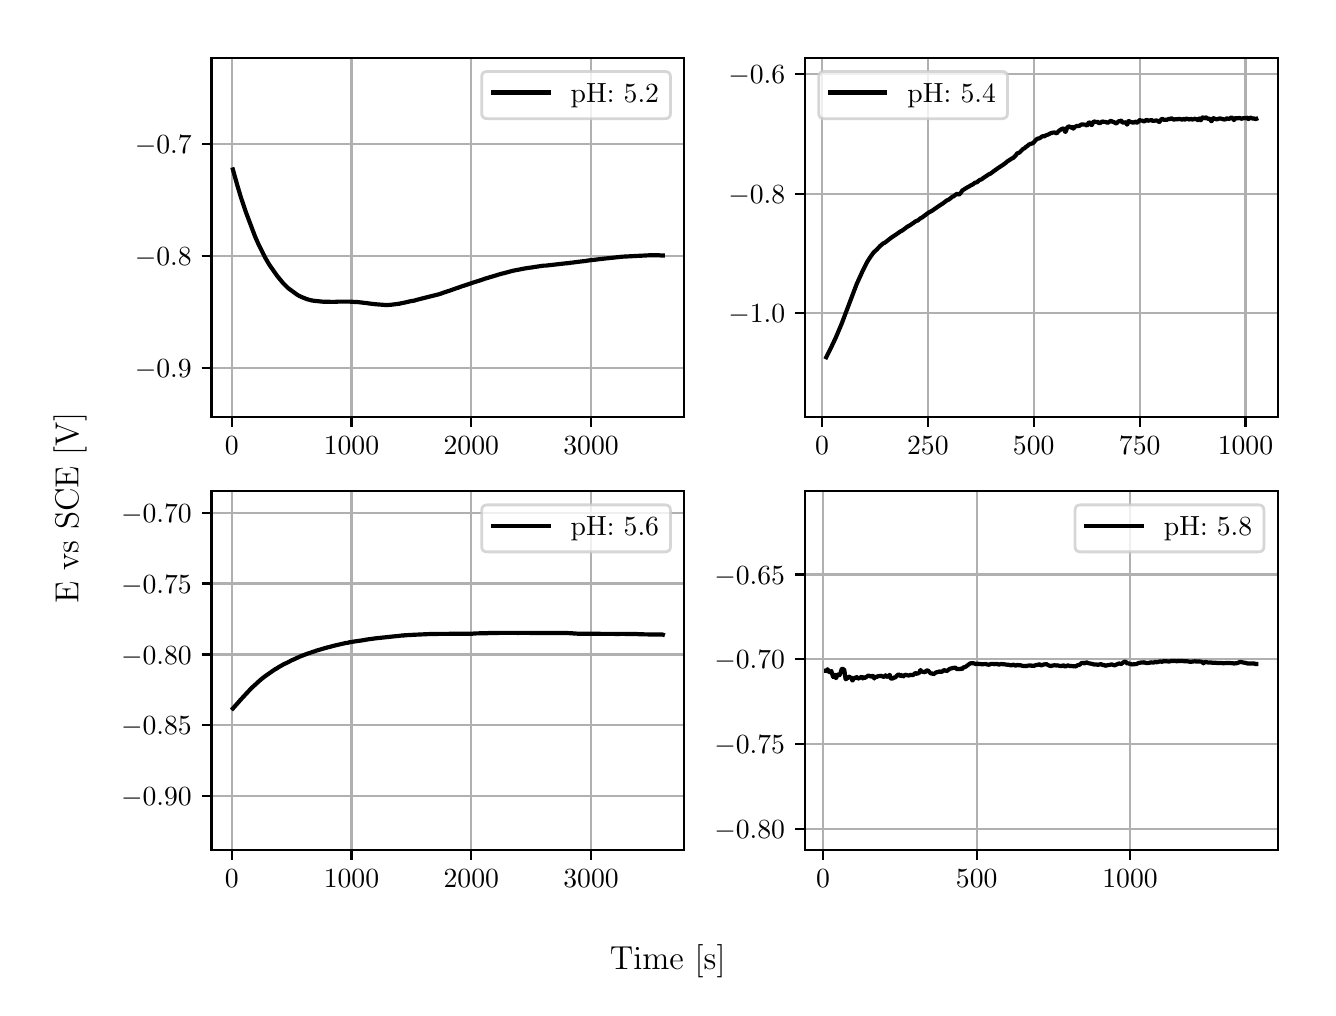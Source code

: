 \begingroup%
\makeatletter%
\begin{pgfpicture}%
\pgfpathrectangle{\pgfpointorigin}{\pgfqpoint{6.4in}{4.8in}}%
\pgfusepath{use as bounding box, clip}%
\begin{pgfscope}%
\pgfsetbuttcap%
\pgfsetmiterjoin%
\definecolor{currentfill}{rgb}{1.0,1.0,1.0}%
\pgfsetfillcolor{currentfill}%
\pgfsetlinewidth{0.0pt}%
\definecolor{currentstroke}{rgb}{1.0,1.0,1.0}%
\pgfsetstrokecolor{currentstroke}%
\pgfsetdash{}{0pt}%
\pgfpathmoveto{\pgfqpoint{0.0in}{0.0in}}%
\pgfpathlineto{\pgfqpoint{6.4in}{0.0in}}%
\pgfpathlineto{\pgfqpoint{6.4in}{4.8in}}%
\pgfpathlineto{\pgfqpoint{0.0in}{4.8in}}%
\pgfpathlineto{\pgfqpoint{0.0in}{0.0in}}%
\pgfpathclose%
\pgfusepath{fill}%
\end{pgfscope}%
\begin{pgfscope}%
\pgfsetbuttcap%
\pgfsetmiterjoin%
\definecolor{currentfill}{rgb}{1.0,1.0,1.0}%
\pgfsetfillcolor{currentfill}%
\pgfsetlinewidth{0.0pt}%
\definecolor{currentstroke}{rgb}{0.0,0.0,0.0}%
\pgfsetstrokecolor{currentstroke}%
\pgfsetstrokeopacity{0.0}%
\pgfsetdash{}{0pt}%
\pgfpathmoveto{\pgfqpoint{0.919in}{2.854in}}%
\pgfpathlineto{\pgfqpoint{3.283in}{2.854in}}%
\pgfpathlineto{\pgfqpoint{3.283in}{4.65in}}%
\pgfpathlineto{\pgfqpoint{0.919in}{4.65in}}%
\pgfpathlineto{\pgfqpoint{0.919in}{2.854in}}%
\pgfpathclose%
\pgfusepath{fill}%
\end{pgfscope}%
\begin{pgfscope}%
\pgfpathrectangle{\pgfqpoint{0.919in}{2.854in}}{\pgfqpoint{2.365in}{1.796in}}%
\pgfusepath{clip}%
\pgfsetrectcap%
\pgfsetroundjoin%
\pgfsetlinewidth{0.803pt}%
\definecolor{currentstroke}{rgb}{0.69,0.69,0.69}%
\pgfsetstrokecolor{currentstroke}%
\pgfsetdash{}{0pt}%
\pgfpathmoveto{\pgfqpoint{1.02in}{2.854in}}%
\pgfpathlineto{\pgfqpoint{1.02in}{4.65in}}%
\pgfusepath{stroke}%
\end{pgfscope}%
\begin{pgfscope}%
\pgfsetbuttcap%
\pgfsetroundjoin%
\definecolor{currentfill}{rgb}{0.0,0.0,0.0}%
\pgfsetfillcolor{currentfill}%
\pgfsetlinewidth{0.803pt}%
\definecolor{currentstroke}{rgb}{0.0,0.0,0.0}%
\pgfsetstrokecolor{currentstroke}%
\pgfsetdash{}{0pt}%
\pgfsys@defobject{currentmarker}{\pgfqpoint{0.0in}{-0.049in}}{\pgfqpoint{0.0in}{0.0in}}{%
\pgfpathmoveto{\pgfqpoint{0.0in}{0.0in}}%
\pgfpathlineto{\pgfqpoint{0.0in}{-0.049in}}%
\pgfusepath{stroke,fill}%
}%
\begin{pgfscope}%
\pgfsys@transformshift{1.02in}{2.854in}%
\pgfsys@useobject{currentmarker}{}%
\end{pgfscope}%
\end{pgfscope}%
\begin{pgfscope}%
\definecolor{textcolor}{rgb}{0.0,0.0,0.0}%
\pgfsetstrokecolor{textcolor}%
\pgfsetfillcolor{textcolor}%
\pgftext[x=1.02in,y=2.757in,,top]{\color{textcolor}\rmfamily\fontsize{10.0}{12.0}\selectfont \(\displaystyle {0}\)}%
\end{pgfscope}%
\begin{pgfscope}%
\pgfpathrectangle{\pgfqpoint{0.919in}{2.854in}}{\pgfqpoint{2.365in}{1.796in}}%
\pgfusepath{clip}%
\pgfsetrectcap%
\pgfsetroundjoin%
\pgfsetlinewidth{0.803pt}%
\definecolor{currentstroke}{rgb}{0.69,0.69,0.69}%
\pgfsetstrokecolor{currentstroke}%
\pgfsetdash{}{0pt}%
\pgfpathmoveto{\pgfqpoint{1.619in}{2.854in}}%
\pgfpathlineto{\pgfqpoint{1.619in}{4.65in}}%
\pgfusepath{stroke}%
\end{pgfscope}%
\begin{pgfscope}%
\pgfsetbuttcap%
\pgfsetroundjoin%
\definecolor{currentfill}{rgb}{0.0,0.0,0.0}%
\pgfsetfillcolor{currentfill}%
\pgfsetlinewidth{0.803pt}%
\definecolor{currentstroke}{rgb}{0.0,0.0,0.0}%
\pgfsetstrokecolor{currentstroke}%
\pgfsetdash{}{0pt}%
\pgfsys@defobject{currentmarker}{\pgfqpoint{0.0in}{-0.049in}}{\pgfqpoint{0.0in}{0.0in}}{%
\pgfpathmoveto{\pgfqpoint{0.0in}{0.0in}}%
\pgfpathlineto{\pgfqpoint{0.0in}{-0.049in}}%
\pgfusepath{stroke,fill}%
}%
\begin{pgfscope}%
\pgfsys@transformshift{1.619in}{2.854in}%
\pgfsys@useobject{currentmarker}{}%
\end{pgfscope}%
\end{pgfscope}%
\begin{pgfscope}%
\definecolor{textcolor}{rgb}{0.0,0.0,0.0}%
\pgfsetstrokecolor{textcolor}%
\pgfsetfillcolor{textcolor}%
\pgftext[x=1.619in,y=2.757in,,top]{\color{textcolor}\rmfamily\fontsize{10.0}{12.0}\selectfont \(\displaystyle {1000}\)}%
\end{pgfscope}%
\begin{pgfscope}%
\pgfpathrectangle{\pgfqpoint{0.919in}{2.854in}}{\pgfqpoint{2.365in}{1.796in}}%
\pgfusepath{clip}%
\pgfsetrectcap%
\pgfsetroundjoin%
\pgfsetlinewidth{0.803pt}%
\definecolor{currentstroke}{rgb}{0.69,0.69,0.69}%
\pgfsetstrokecolor{currentstroke}%
\pgfsetdash{}{0pt}%
\pgfpathmoveto{\pgfqpoint{2.218in}{2.854in}}%
\pgfpathlineto{\pgfqpoint{2.218in}{4.65in}}%
\pgfusepath{stroke}%
\end{pgfscope}%
\begin{pgfscope}%
\pgfsetbuttcap%
\pgfsetroundjoin%
\definecolor{currentfill}{rgb}{0.0,0.0,0.0}%
\pgfsetfillcolor{currentfill}%
\pgfsetlinewidth{0.803pt}%
\definecolor{currentstroke}{rgb}{0.0,0.0,0.0}%
\pgfsetstrokecolor{currentstroke}%
\pgfsetdash{}{0pt}%
\pgfsys@defobject{currentmarker}{\pgfqpoint{0.0in}{-0.049in}}{\pgfqpoint{0.0in}{0.0in}}{%
\pgfpathmoveto{\pgfqpoint{0.0in}{0.0in}}%
\pgfpathlineto{\pgfqpoint{0.0in}{-0.049in}}%
\pgfusepath{stroke,fill}%
}%
\begin{pgfscope}%
\pgfsys@transformshift{2.218in}{2.854in}%
\pgfsys@useobject{currentmarker}{}%
\end{pgfscope}%
\end{pgfscope}%
\begin{pgfscope}%
\definecolor{textcolor}{rgb}{0.0,0.0,0.0}%
\pgfsetstrokecolor{textcolor}%
\pgfsetfillcolor{textcolor}%
\pgftext[x=2.218in,y=2.757in,,top]{\color{textcolor}\rmfamily\fontsize{10.0}{12.0}\selectfont \(\displaystyle {2000}\)}%
\end{pgfscope}%
\begin{pgfscope}%
\pgfpathrectangle{\pgfqpoint{0.919in}{2.854in}}{\pgfqpoint{2.365in}{1.796in}}%
\pgfusepath{clip}%
\pgfsetrectcap%
\pgfsetroundjoin%
\pgfsetlinewidth{0.803pt}%
\definecolor{currentstroke}{rgb}{0.69,0.69,0.69}%
\pgfsetstrokecolor{currentstroke}%
\pgfsetdash{}{0pt}%
\pgfpathmoveto{\pgfqpoint{2.817in}{2.854in}}%
\pgfpathlineto{\pgfqpoint{2.817in}{4.65in}}%
\pgfusepath{stroke}%
\end{pgfscope}%
\begin{pgfscope}%
\pgfsetbuttcap%
\pgfsetroundjoin%
\definecolor{currentfill}{rgb}{0.0,0.0,0.0}%
\pgfsetfillcolor{currentfill}%
\pgfsetlinewidth{0.803pt}%
\definecolor{currentstroke}{rgb}{0.0,0.0,0.0}%
\pgfsetstrokecolor{currentstroke}%
\pgfsetdash{}{0pt}%
\pgfsys@defobject{currentmarker}{\pgfqpoint{0.0in}{-0.049in}}{\pgfqpoint{0.0in}{0.0in}}{%
\pgfpathmoveto{\pgfqpoint{0.0in}{0.0in}}%
\pgfpathlineto{\pgfqpoint{0.0in}{-0.049in}}%
\pgfusepath{stroke,fill}%
}%
\begin{pgfscope}%
\pgfsys@transformshift{2.817in}{2.854in}%
\pgfsys@useobject{currentmarker}{}%
\end{pgfscope}%
\end{pgfscope}%
\begin{pgfscope}%
\definecolor{textcolor}{rgb}{0.0,0.0,0.0}%
\pgfsetstrokecolor{textcolor}%
\pgfsetfillcolor{textcolor}%
\pgftext[x=2.817in,y=2.757in,,top]{\color{textcolor}\rmfamily\fontsize{10.0}{12.0}\selectfont \(\displaystyle {3000}\)}%
\end{pgfscope}%
\begin{pgfscope}%
\pgfpathrectangle{\pgfqpoint{0.919in}{2.854in}}{\pgfqpoint{2.365in}{1.796in}}%
\pgfusepath{clip}%
\pgfsetrectcap%
\pgfsetroundjoin%
\pgfsetlinewidth{0.803pt}%
\definecolor{currentstroke}{rgb}{0.69,0.69,0.69}%
\pgfsetstrokecolor{currentstroke}%
\pgfsetdash{}{0pt}%
\pgfpathmoveto{\pgfqpoint{0.919in}{3.1in}}%
\pgfpathlineto{\pgfqpoint{3.283in}{3.1in}}%
\pgfusepath{stroke}%
\end{pgfscope}%
\begin{pgfscope}%
\pgfsetbuttcap%
\pgfsetroundjoin%
\definecolor{currentfill}{rgb}{0.0,0.0,0.0}%
\pgfsetfillcolor{currentfill}%
\pgfsetlinewidth{0.803pt}%
\definecolor{currentstroke}{rgb}{0.0,0.0,0.0}%
\pgfsetstrokecolor{currentstroke}%
\pgfsetdash{}{0pt}%
\pgfsys@defobject{currentmarker}{\pgfqpoint{-0.049in}{0.0in}}{\pgfqpoint{-0.0in}{0.0in}}{%
\pgfpathmoveto{\pgfqpoint{-0.0in}{0.0in}}%
\pgfpathlineto{\pgfqpoint{-0.049in}{0.0in}}%
\pgfusepath{stroke,fill}%
}%
\begin{pgfscope}%
\pgfsys@transformshift{0.919in}{3.1in}%
\pgfsys@useobject{currentmarker}{}%
\end{pgfscope}%
\end{pgfscope}%
\begin{pgfscope}%
\definecolor{textcolor}{rgb}{0.0,0.0,0.0}%
\pgfsetstrokecolor{textcolor}%
\pgfsetfillcolor{textcolor}%
\pgftext[x=0.536in, y=3.052in, left, base]{\color{textcolor}\rmfamily\fontsize{10.0}{12.0}\selectfont \(\displaystyle {\ensuremath{-}0.9}\)}%
\end{pgfscope}%
\begin{pgfscope}%
\pgfpathrectangle{\pgfqpoint{0.919in}{2.854in}}{\pgfqpoint{2.365in}{1.796in}}%
\pgfusepath{clip}%
\pgfsetrectcap%
\pgfsetroundjoin%
\pgfsetlinewidth{0.803pt}%
\definecolor{currentstroke}{rgb}{0.69,0.69,0.69}%
\pgfsetstrokecolor{currentstroke}%
\pgfsetdash{}{0pt}%
\pgfpathmoveto{\pgfqpoint{0.919in}{3.659in}}%
\pgfpathlineto{\pgfqpoint{3.283in}{3.659in}}%
\pgfusepath{stroke}%
\end{pgfscope}%
\begin{pgfscope}%
\pgfsetbuttcap%
\pgfsetroundjoin%
\definecolor{currentfill}{rgb}{0.0,0.0,0.0}%
\pgfsetfillcolor{currentfill}%
\pgfsetlinewidth{0.803pt}%
\definecolor{currentstroke}{rgb}{0.0,0.0,0.0}%
\pgfsetstrokecolor{currentstroke}%
\pgfsetdash{}{0pt}%
\pgfsys@defobject{currentmarker}{\pgfqpoint{-0.049in}{0.0in}}{\pgfqpoint{-0.0in}{0.0in}}{%
\pgfpathmoveto{\pgfqpoint{-0.0in}{0.0in}}%
\pgfpathlineto{\pgfqpoint{-0.049in}{0.0in}}%
\pgfusepath{stroke,fill}%
}%
\begin{pgfscope}%
\pgfsys@transformshift{0.919in}{3.659in}%
\pgfsys@useobject{currentmarker}{}%
\end{pgfscope}%
\end{pgfscope}%
\begin{pgfscope}%
\definecolor{textcolor}{rgb}{0.0,0.0,0.0}%
\pgfsetstrokecolor{textcolor}%
\pgfsetfillcolor{textcolor}%
\pgftext[x=0.536in, y=3.611in, left, base]{\color{textcolor}\rmfamily\fontsize{10.0}{12.0}\selectfont \(\displaystyle {\ensuremath{-}0.8}\)}%
\end{pgfscope}%
\begin{pgfscope}%
\pgfpathrectangle{\pgfqpoint{0.919in}{2.854in}}{\pgfqpoint{2.365in}{1.796in}}%
\pgfusepath{clip}%
\pgfsetrectcap%
\pgfsetroundjoin%
\pgfsetlinewidth{0.803pt}%
\definecolor{currentstroke}{rgb}{0.69,0.69,0.69}%
\pgfsetstrokecolor{currentstroke}%
\pgfsetdash{}{0pt}%
\pgfpathmoveto{\pgfqpoint{0.919in}{4.218in}}%
\pgfpathlineto{\pgfqpoint{3.283in}{4.218in}}%
\pgfusepath{stroke}%
\end{pgfscope}%
\begin{pgfscope}%
\pgfsetbuttcap%
\pgfsetroundjoin%
\definecolor{currentfill}{rgb}{0.0,0.0,0.0}%
\pgfsetfillcolor{currentfill}%
\pgfsetlinewidth{0.803pt}%
\definecolor{currentstroke}{rgb}{0.0,0.0,0.0}%
\pgfsetstrokecolor{currentstroke}%
\pgfsetdash{}{0pt}%
\pgfsys@defobject{currentmarker}{\pgfqpoint{-0.049in}{0.0in}}{\pgfqpoint{-0.0in}{0.0in}}{%
\pgfpathmoveto{\pgfqpoint{-0.0in}{0.0in}}%
\pgfpathlineto{\pgfqpoint{-0.049in}{0.0in}}%
\pgfusepath{stroke,fill}%
}%
\begin{pgfscope}%
\pgfsys@transformshift{0.919in}{4.218in}%
\pgfsys@useobject{currentmarker}{}%
\end{pgfscope}%
\end{pgfscope}%
\begin{pgfscope}%
\definecolor{textcolor}{rgb}{0.0,0.0,0.0}%
\pgfsetstrokecolor{textcolor}%
\pgfsetfillcolor{textcolor}%
\pgftext[x=0.536in, y=4.17in, left, base]{\color{textcolor}\rmfamily\fontsize{10.0}{12.0}\selectfont \(\displaystyle {\ensuremath{-}0.7}\)}%
\end{pgfscope}%
\begin{pgfscope}%
\pgfpathrectangle{\pgfqpoint{0.919in}{2.854in}}{\pgfqpoint{2.365in}{1.796in}}%
\pgfusepath{clip}%
\pgfsetrectcap%
\pgfsetroundjoin%
\pgfsetlinewidth{1.506pt}%
\definecolor{currentstroke}{rgb}{0.0,0.0,0.0}%
\pgfsetstrokecolor{currentstroke}%
\pgfsetdash{}{0pt}%
\pgfpathmoveto{\pgfqpoint{1.026in}{4.091in}}%
\pgfpathlineto{\pgfqpoint{1.04in}{4.041in}}%
\pgfpathlineto{\pgfqpoint{1.049in}{4.009in}}%
\pgfpathlineto{\pgfqpoint{1.066in}{3.952in}}%
\pgfpathlineto{\pgfqpoint{1.092in}{3.875in}}%
\pgfpathlineto{\pgfqpoint{1.138in}{3.753in}}%
\pgfpathlineto{\pgfqpoint{1.156in}{3.713in}}%
\pgfpathlineto{\pgfqpoint{1.188in}{3.649in}}%
\pgfpathlineto{\pgfqpoint{1.208in}{3.615in}}%
\pgfpathlineto{\pgfqpoint{1.248in}{3.558in}}%
\pgfpathlineto{\pgfqpoint{1.277in}{3.523in}}%
\pgfpathlineto{\pgfqpoint{1.302in}{3.498in}}%
\pgfpathlineto{\pgfqpoint{1.347in}{3.465in}}%
\pgfpathlineto{\pgfqpoint{1.359in}{3.458in}}%
\pgfpathlineto{\pgfqpoint{1.375in}{3.451in}}%
\pgfpathlineto{\pgfqpoint{1.398in}{3.442in}}%
\pgfpathlineto{\pgfqpoint{1.421in}{3.436in}}%
\pgfpathlineto{\pgfqpoint{1.435in}{3.434in}}%
\pgfpathlineto{\pgfqpoint{1.474in}{3.43in}}%
\pgfpathlineto{\pgfqpoint{1.518in}{3.429in}}%
\pgfpathlineto{\pgfqpoint{1.536in}{3.429in}}%
\pgfpathlineto{\pgfqpoint{1.551in}{3.43in}}%
\pgfpathlineto{\pgfqpoint{1.589in}{3.43in}}%
\pgfpathlineto{\pgfqpoint{1.612in}{3.43in}}%
\pgfpathlineto{\pgfqpoint{1.643in}{3.428in}}%
\pgfpathlineto{\pgfqpoint{1.649in}{3.428in}}%
\pgfpathlineto{\pgfqpoint{1.668in}{3.426in}}%
\pgfpathlineto{\pgfqpoint{1.683in}{3.424in}}%
\pgfpathlineto{\pgfqpoint{1.695in}{3.423in}}%
\pgfpathlineto{\pgfqpoint{1.706in}{3.421in}}%
\pgfpathlineto{\pgfqpoint{1.741in}{3.417in}}%
\pgfpathlineto{\pgfqpoint{1.793in}{3.413in}}%
\pgfpathlineto{\pgfqpoint{1.811in}{3.414in}}%
\pgfpathlineto{\pgfqpoint{1.821in}{3.415in}}%
\pgfpathlineto{\pgfqpoint{1.86in}{3.42in}}%
\pgfpathlineto{\pgfqpoint{1.867in}{3.422in}}%
\pgfpathlineto{\pgfqpoint{1.874in}{3.423in}}%
\pgfpathlineto{\pgfqpoint{1.892in}{3.427in}}%
\pgfpathlineto{\pgfqpoint{1.9in}{3.429in}}%
\pgfpathlineto{\pgfqpoint{1.909in}{3.431in}}%
\pgfpathlineto{\pgfqpoint{1.919in}{3.433in}}%
\pgfpathlineto{\pgfqpoint{1.937in}{3.436in}}%
\pgfpathlineto{\pgfqpoint{1.941in}{3.438in}}%
\pgfpathlineto{\pgfqpoint{2.056in}{3.467in}}%
\pgfpathlineto{\pgfqpoint{2.071in}{3.472in}}%
\pgfpathlineto{\pgfqpoint{2.076in}{3.474in}}%
\pgfpathlineto{\pgfqpoint{2.103in}{3.483in}}%
\pgfpathlineto{\pgfqpoint{2.11in}{3.485in}}%
\pgfpathlineto{\pgfqpoint{2.143in}{3.497in}}%
\pgfpathlineto{\pgfqpoint{2.151in}{3.499in}}%
\pgfpathlineto{\pgfqpoint{2.155in}{3.501in}}%
\pgfpathlineto{\pgfqpoint{2.169in}{3.506in}}%
\pgfpathlineto{\pgfqpoint{2.209in}{3.519in}}%
\pgfpathlineto{\pgfqpoint{2.22in}{3.523in}}%
\pgfpathlineto{\pgfqpoint{2.232in}{3.527in}}%
\pgfpathlineto{\pgfqpoint{2.242in}{3.53in}}%
\pgfpathlineto{\pgfqpoint{2.273in}{3.54in}}%
\pgfpathlineto{\pgfqpoint{2.284in}{3.544in}}%
\pgfpathlineto{\pgfqpoint{2.29in}{3.546in}}%
\pgfpathlineto{\pgfqpoint{2.301in}{3.549in}}%
\pgfpathlineto{\pgfqpoint{2.31in}{3.552in}}%
\pgfpathlineto{\pgfqpoint{2.331in}{3.558in}}%
\pgfpathlineto{\pgfqpoint{2.344in}{3.562in}}%
\pgfpathlineto{\pgfqpoint{2.353in}{3.565in}}%
\pgfpathlineto{\pgfqpoint{2.364in}{3.568in}}%
\pgfpathlineto{\pgfqpoint{2.37in}{3.57in}}%
\pgfpathlineto{\pgfqpoint{2.38in}{3.572in}}%
\pgfpathlineto{\pgfqpoint{2.402in}{3.578in}}%
\pgfpathlineto{\pgfqpoint{2.424in}{3.584in}}%
\pgfpathlineto{\pgfqpoint{2.434in}{3.586in}}%
\pgfpathlineto{\pgfqpoint{2.475in}{3.594in}}%
\pgfpathlineto{\pgfqpoint{2.491in}{3.597in}}%
\pgfpathlineto{\pgfqpoint{2.511in}{3.6in}}%
\pgfpathlineto{\pgfqpoint{2.521in}{3.601in}}%
\pgfpathlineto{\pgfqpoint{2.532in}{3.603in}}%
\pgfpathlineto{\pgfqpoint{2.552in}{3.606in}}%
\pgfpathlineto{\pgfqpoint{2.579in}{3.61in}}%
\pgfpathlineto{\pgfqpoint{2.588in}{3.61in}}%
\pgfpathlineto{\pgfqpoint{2.693in}{3.622in}}%
\pgfpathlineto{\pgfqpoint{2.698in}{3.622in}}%
\pgfpathlineto{\pgfqpoint{2.718in}{3.625in}}%
\pgfpathlineto{\pgfqpoint{2.722in}{3.625in}}%
\pgfpathlineto{\pgfqpoint{2.743in}{3.628in}}%
\pgfpathlineto{\pgfqpoint{2.776in}{3.632in}}%
\pgfpathlineto{\pgfqpoint{2.786in}{3.633in}}%
\pgfpathlineto{\pgfqpoint{2.798in}{3.635in}}%
\pgfpathlineto{\pgfqpoint{2.811in}{3.637in}}%
\pgfpathlineto{\pgfqpoint{2.822in}{3.638in}}%
\pgfpathlineto{\pgfqpoint{2.83in}{3.639in}}%
\pgfpathlineto{\pgfqpoint{2.839in}{3.64in}}%
\pgfpathlineto{\pgfqpoint{2.847in}{3.641in}}%
\pgfpathlineto{\pgfqpoint{2.862in}{3.643in}}%
\pgfpathlineto{\pgfqpoint{2.871in}{3.644in}}%
\pgfpathlineto{\pgfqpoint{2.975in}{3.655in}}%
\pgfpathlineto{\pgfqpoint{3.111in}{3.662in}}%
\pgfpathlineto{\pgfqpoint{3.124in}{3.662in}}%
\pgfpathlineto{\pgfqpoint{3.145in}{3.662in}}%
\pgfpathlineto{\pgfqpoint{3.155in}{3.662in}}%
\pgfpathlineto{\pgfqpoint{3.166in}{3.661in}}%
\pgfpathlineto{\pgfqpoint{3.176in}{3.661in}}%
\pgfpathlineto{\pgfqpoint{3.176in}{3.661in}}%
\pgfusepath{stroke}%
\end{pgfscope}%
\begin{pgfscope}%
\pgfsetrectcap%
\pgfsetmiterjoin%
\pgfsetlinewidth{0.803pt}%
\definecolor{currentstroke}{rgb}{0.0,0.0,0.0}%
\pgfsetstrokecolor{currentstroke}%
\pgfsetdash{}{0pt}%
\pgfpathmoveto{\pgfqpoint{0.919in}{2.854in}}%
\pgfpathlineto{\pgfqpoint{0.919in}{4.65in}}%
\pgfusepath{stroke}%
\end{pgfscope}%
\begin{pgfscope}%
\pgfsetrectcap%
\pgfsetmiterjoin%
\pgfsetlinewidth{0.803pt}%
\definecolor{currentstroke}{rgb}{0.0,0.0,0.0}%
\pgfsetstrokecolor{currentstroke}%
\pgfsetdash{}{0pt}%
\pgfpathmoveto{\pgfqpoint{3.283in}{2.854in}}%
\pgfpathlineto{\pgfqpoint{3.283in}{4.65in}}%
\pgfusepath{stroke}%
\end{pgfscope}%
\begin{pgfscope}%
\pgfsetrectcap%
\pgfsetmiterjoin%
\pgfsetlinewidth{0.803pt}%
\definecolor{currentstroke}{rgb}{0.0,0.0,0.0}%
\pgfsetstrokecolor{currentstroke}%
\pgfsetdash{}{0pt}%
\pgfpathmoveto{\pgfqpoint{0.919in}{2.854in}}%
\pgfpathlineto{\pgfqpoint{3.283in}{2.854in}}%
\pgfusepath{stroke}%
\end{pgfscope}%
\begin{pgfscope}%
\pgfsetrectcap%
\pgfsetmiterjoin%
\pgfsetlinewidth{0.803pt}%
\definecolor{currentstroke}{rgb}{0.0,0.0,0.0}%
\pgfsetstrokecolor{currentstroke}%
\pgfsetdash{}{0pt}%
\pgfpathmoveto{\pgfqpoint{0.919in}{4.65in}}%
\pgfpathlineto{\pgfqpoint{3.283in}{4.65in}}%
\pgfusepath{stroke}%
\end{pgfscope}%
\begin{pgfscope}%
\pgfsetbuttcap%
\pgfsetmiterjoin%
\definecolor{currentfill}{rgb}{1.0,1.0,1.0}%
\pgfsetfillcolor{currentfill}%
\pgfsetfillopacity{0.8}%
\pgfsetlinewidth{1.004pt}%
\definecolor{currentstroke}{rgb}{0.8,0.8,0.8}%
\pgfsetstrokecolor{currentstroke}%
\pgfsetstrokeopacity{0.8}%
\pgfsetdash{}{0pt}%
\pgfpathmoveto{\pgfqpoint{2.298in}{4.345in}}%
\pgfpathlineto{\pgfqpoint{3.186in}{4.345in}}%
\pgfpathquadraticcurveto{\pgfqpoint{3.214in}{4.345in}}{\pgfqpoint{3.214in}{4.373in}}%
\pgfpathlineto{\pgfqpoint{3.214in}{4.553in}}%
\pgfpathquadraticcurveto{\pgfqpoint{3.214in}{4.581in}}{\pgfqpoint{3.186in}{4.581in}}%
\pgfpathlineto{\pgfqpoint{2.298in}{4.581in}}%
\pgfpathquadraticcurveto{\pgfqpoint{2.27in}{4.581in}}{\pgfqpoint{2.27in}{4.553in}}%
\pgfpathlineto{\pgfqpoint{2.27in}{4.373in}}%
\pgfpathquadraticcurveto{\pgfqpoint{2.27in}{4.345in}}{\pgfqpoint{2.298in}{4.345in}}%
\pgfpathlineto{\pgfqpoint{2.298in}{4.345in}}%
\pgfpathclose%
\pgfusepath{stroke,fill}%
\end{pgfscope}%
\begin{pgfscope}%
\pgfsetrectcap%
\pgfsetroundjoin%
\pgfsetlinewidth{1.506pt}%
\definecolor{currentstroke}{rgb}{0.0,0.0,0.0}%
\pgfsetstrokecolor{currentstroke}%
\pgfsetdash{}{0pt}%
\pgfpathmoveto{\pgfqpoint{2.326in}{4.476in}}%
\pgfpathlineto{\pgfqpoint{2.465in}{4.476in}}%
\pgfpathlineto{\pgfqpoint{2.604in}{4.476in}}%
\pgfusepath{stroke}%
\end{pgfscope}%
\begin{pgfscope}%
\definecolor{textcolor}{rgb}{0.0,0.0,0.0}%
\pgfsetstrokecolor{textcolor}%
\pgfsetfillcolor{textcolor}%
\pgftext[x=2.715in,y=4.428in,left,base]{\color{textcolor}\rmfamily\fontsize{10.0}{12.0}\selectfont pH: 5.2}%
\end{pgfscope}%
\begin{pgfscope}%
\pgfsetbuttcap%
\pgfsetmiterjoin%
\definecolor{currentfill}{rgb}{1.0,1.0,1.0}%
\pgfsetfillcolor{currentfill}%
\pgfsetlinewidth{0.0pt}%
\definecolor{currentstroke}{rgb}{0.0,0.0,0.0}%
\pgfsetstrokecolor{currentstroke}%
\pgfsetstrokeopacity{0.0}%
\pgfsetdash{}{0pt}%
\pgfpathmoveto{\pgfqpoint{3.885in}{2.854in}}%
\pgfpathlineto{\pgfqpoint{6.25in}{2.854in}}%
\pgfpathlineto{\pgfqpoint{6.25in}{4.65in}}%
\pgfpathlineto{\pgfqpoint{3.885in}{4.65in}}%
\pgfpathlineto{\pgfqpoint{3.885in}{2.854in}}%
\pgfpathclose%
\pgfusepath{fill}%
\end{pgfscope}%
\begin{pgfscope}%
\pgfpathrectangle{\pgfqpoint{3.885in}{2.854in}}{\pgfqpoint{2.365in}{1.796in}}%
\pgfusepath{clip}%
\pgfsetrectcap%
\pgfsetroundjoin%
\pgfsetlinewidth{0.803pt}%
\definecolor{currentstroke}{rgb}{0.69,0.69,0.69}%
\pgfsetstrokecolor{currentstroke}%
\pgfsetdash{}{0pt}%
\pgfpathmoveto{\pgfqpoint{3.972in}{2.854in}}%
\pgfpathlineto{\pgfqpoint{3.972in}{4.65in}}%
\pgfusepath{stroke}%
\end{pgfscope}%
\begin{pgfscope}%
\pgfsetbuttcap%
\pgfsetroundjoin%
\definecolor{currentfill}{rgb}{0.0,0.0,0.0}%
\pgfsetfillcolor{currentfill}%
\pgfsetlinewidth{0.803pt}%
\definecolor{currentstroke}{rgb}{0.0,0.0,0.0}%
\pgfsetstrokecolor{currentstroke}%
\pgfsetdash{}{0pt}%
\pgfsys@defobject{currentmarker}{\pgfqpoint{0.0in}{-0.049in}}{\pgfqpoint{0.0in}{0.0in}}{%
\pgfpathmoveto{\pgfqpoint{0.0in}{0.0in}}%
\pgfpathlineto{\pgfqpoint{0.0in}{-0.049in}}%
\pgfusepath{stroke,fill}%
}%
\begin{pgfscope}%
\pgfsys@transformshift{3.972in}{2.854in}%
\pgfsys@useobject{currentmarker}{}%
\end{pgfscope}%
\end{pgfscope}%
\begin{pgfscope}%
\definecolor{textcolor}{rgb}{0.0,0.0,0.0}%
\pgfsetstrokecolor{textcolor}%
\pgfsetfillcolor{textcolor}%
\pgftext[x=3.972in,y=2.757in,,top]{\color{textcolor}\rmfamily\fontsize{10.0}{12.0}\selectfont \(\displaystyle {0}\)}%
\end{pgfscope}%
\begin{pgfscope}%
\pgfpathrectangle{\pgfqpoint{3.885in}{2.854in}}{\pgfqpoint{2.365in}{1.796in}}%
\pgfusepath{clip}%
\pgfsetrectcap%
\pgfsetroundjoin%
\pgfsetlinewidth{0.803pt}%
\definecolor{currentstroke}{rgb}{0.69,0.69,0.69}%
\pgfsetstrokecolor{currentstroke}%
\pgfsetdash{}{0pt}%
\pgfpathmoveto{\pgfqpoint{4.501in}{2.854in}}%
\pgfpathlineto{\pgfqpoint{4.501in}{4.65in}}%
\pgfusepath{stroke}%
\end{pgfscope}%
\begin{pgfscope}%
\pgfsetbuttcap%
\pgfsetroundjoin%
\definecolor{currentfill}{rgb}{0.0,0.0,0.0}%
\pgfsetfillcolor{currentfill}%
\pgfsetlinewidth{0.803pt}%
\definecolor{currentstroke}{rgb}{0.0,0.0,0.0}%
\pgfsetstrokecolor{currentstroke}%
\pgfsetdash{}{0pt}%
\pgfsys@defobject{currentmarker}{\pgfqpoint{0.0in}{-0.049in}}{\pgfqpoint{0.0in}{0.0in}}{%
\pgfpathmoveto{\pgfqpoint{0.0in}{0.0in}}%
\pgfpathlineto{\pgfqpoint{0.0in}{-0.049in}}%
\pgfusepath{stroke,fill}%
}%
\begin{pgfscope}%
\pgfsys@transformshift{4.501in}{2.854in}%
\pgfsys@useobject{currentmarker}{}%
\end{pgfscope}%
\end{pgfscope}%
\begin{pgfscope}%
\definecolor{textcolor}{rgb}{0.0,0.0,0.0}%
\pgfsetstrokecolor{textcolor}%
\pgfsetfillcolor{textcolor}%
\pgftext[x=4.501in,y=2.757in,,top]{\color{textcolor}\rmfamily\fontsize{10.0}{12.0}\selectfont \(\displaystyle {250}\)}%
\end{pgfscope}%
\begin{pgfscope}%
\pgfpathrectangle{\pgfqpoint{3.885in}{2.854in}}{\pgfqpoint{2.365in}{1.796in}}%
\pgfusepath{clip}%
\pgfsetrectcap%
\pgfsetroundjoin%
\pgfsetlinewidth{0.803pt}%
\definecolor{currentstroke}{rgb}{0.69,0.69,0.69}%
\pgfsetstrokecolor{currentstroke}%
\pgfsetdash{}{0pt}%
\pgfpathmoveto{\pgfqpoint{5.03in}{2.854in}}%
\pgfpathlineto{\pgfqpoint{5.03in}{4.65in}}%
\pgfusepath{stroke}%
\end{pgfscope}%
\begin{pgfscope}%
\pgfsetbuttcap%
\pgfsetroundjoin%
\definecolor{currentfill}{rgb}{0.0,0.0,0.0}%
\pgfsetfillcolor{currentfill}%
\pgfsetlinewidth{0.803pt}%
\definecolor{currentstroke}{rgb}{0.0,0.0,0.0}%
\pgfsetstrokecolor{currentstroke}%
\pgfsetdash{}{0pt}%
\pgfsys@defobject{currentmarker}{\pgfqpoint{0.0in}{-0.049in}}{\pgfqpoint{0.0in}{0.0in}}{%
\pgfpathmoveto{\pgfqpoint{0.0in}{0.0in}}%
\pgfpathlineto{\pgfqpoint{0.0in}{-0.049in}}%
\pgfusepath{stroke,fill}%
}%
\begin{pgfscope}%
\pgfsys@transformshift{5.03in}{2.854in}%
\pgfsys@useobject{currentmarker}{}%
\end{pgfscope}%
\end{pgfscope}%
\begin{pgfscope}%
\definecolor{textcolor}{rgb}{0.0,0.0,0.0}%
\pgfsetstrokecolor{textcolor}%
\pgfsetfillcolor{textcolor}%
\pgftext[x=5.03in,y=2.757in,,top]{\color{textcolor}\rmfamily\fontsize{10.0}{12.0}\selectfont \(\displaystyle {500}\)}%
\end{pgfscope}%
\begin{pgfscope}%
\pgfpathrectangle{\pgfqpoint{3.885in}{2.854in}}{\pgfqpoint{2.365in}{1.796in}}%
\pgfusepath{clip}%
\pgfsetrectcap%
\pgfsetroundjoin%
\pgfsetlinewidth{0.803pt}%
\definecolor{currentstroke}{rgb}{0.69,0.69,0.69}%
\pgfsetstrokecolor{currentstroke}%
\pgfsetdash{}{0pt}%
\pgfpathmoveto{\pgfqpoint{5.56in}{2.854in}}%
\pgfpathlineto{\pgfqpoint{5.56in}{4.65in}}%
\pgfusepath{stroke}%
\end{pgfscope}%
\begin{pgfscope}%
\pgfsetbuttcap%
\pgfsetroundjoin%
\definecolor{currentfill}{rgb}{0.0,0.0,0.0}%
\pgfsetfillcolor{currentfill}%
\pgfsetlinewidth{0.803pt}%
\definecolor{currentstroke}{rgb}{0.0,0.0,0.0}%
\pgfsetstrokecolor{currentstroke}%
\pgfsetdash{}{0pt}%
\pgfsys@defobject{currentmarker}{\pgfqpoint{0.0in}{-0.049in}}{\pgfqpoint{0.0in}{0.0in}}{%
\pgfpathmoveto{\pgfqpoint{0.0in}{0.0in}}%
\pgfpathlineto{\pgfqpoint{0.0in}{-0.049in}}%
\pgfusepath{stroke,fill}%
}%
\begin{pgfscope}%
\pgfsys@transformshift{5.56in}{2.854in}%
\pgfsys@useobject{currentmarker}{}%
\end{pgfscope}%
\end{pgfscope}%
\begin{pgfscope}%
\definecolor{textcolor}{rgb}{0.0,0.0,0.0}%
\pgfsetstrokecolor{textcolor}%
\pgfsetfillcolor{textcolor}%
\pgftext[x=5.56in,y=2.757in,,top]{\color{textcolor}\rmfamily\fontsize{10.0}{12.0}\selectfont \(\displaystyle {750}\)}%
\end{pgfscope}%
\begin{pgfscope}%
\pgfpathrectangle{\pgfqpoint{3.885in}{2.854in}}{\pgfqpoint{2.365in}{1.796in}}%
\pgfusepath{clip}%
\pgfsetrectcap%
\pgfsetroundjoin%
\pgfsetlinewidth{0.803pt}%
\definecolor{currentstroke}{rgb}{0.69,0.69,0.69}%
\pgfsetstrokecolor{currentstroke}%
\pgfsetdash{}{0pt}%
\pgfpathmoveto{\pgfqpoint{6.089in}{2.854in}}%
\pgfpathlineto{\pgfqpoint{6.089in}{4.65in}}%
\pgfusepath{stroke}%
\end{pgfscope}%
\begin{pgfscope}%
\pgfsetbuttcap%
\pgfsetroundjoin%
\definecolor{currentfill}{rgb}{0.0,0.0,0.0}%
\pgfsetfillcolor{currentfill}%
\pgfsetlinewidth{0.803pt}%
\definecolor{currentstroke}{rgb}{0.0,0.0,0.0}%
\pgfsetstrokecolor{currentstroke}%
\pgfsetdash{}{0pt}%
\pgfsys@defobject{currentmarker}{\pgfqpoint{0.0in}{-0.049in}}{\pgfqpoint{0.0in}{0.0in}}{%
\pgfpathmoveto{\pgfqpoint{0.0in}{0.0in}}%
\pgfpathlineto{\pgfqpoint{0.0in}{-0.049in}}%
\pgfusepath{stroke,fill}%
}%
\begin{pgfscope}%
\pgfsys@transformshift{6.089in}{2.854in}%
\pgfsys@useobject{currentmarker}{}%
\end{pgfscope}%
\end{pgfscope}%
\begin{pgfscope}%
\definecolor{textcolor}{rgb}{0.0,0.0,0.0}%
\pgfsetstrokecolor{textcolor}%
\pgfsetfillcolor{textcolor}%
\pgftext[x=6.089in,y=2.757in,,top]{\color{textcolor}\rmfamily\fontsize{10.0}{12.0}\selectfont \(\displaystyle {1000}\)}%
\end{pgfscope}%
\begin{pgfscope}%
\pgfpathrectangle{\pgfqpoint{3.885in}{2.854in}}{\pgfqpoint{2.365in}{1.796in}}%
\pgfusepath{clip}%
\pgfsetrectcap%
\pgfsetroundjoin%
\pgfsetlinewidth{0.803pt}%
\definecolor{currentstroke}{rgb}{0.69,0.69,0.69}%
\pgfsetstrokecolor{currentstroke}%
\pgfsetdash{}{0pt}%
\pgfpathmoveto{\pgfqpoint{3.885in}{3.374in}}%
\pgfpathlineto{\pgfqpoint{6.25in}{3.374in}}%
\pgfusepath{stroke}%
\end{pgfscope}%
\begin{pgfscope}%
\pgfsetbuttcap%
\pgfsetroundjoin%
\definecolor{currentfill}{rgb}{0.0,0.0,0.0}%
\pgfsetfillcolor{currentfill}%
\pgfsetlinewidth{0.803pt}%
\definecolor{currentstroke}{rgb}{0.0,0.0,0.0}%
\pgfsetstrokecolor{currentstroke}%
\pgfsetdash{}{0pt}%
\pgfsys@defobject{currentmarker}{\pgfqpoint{-0.049in}{0.0in}}{\pgfqpoint{-0.0in}{0.0in}}{%
\pgfpathmoveto{\pgfqpoint{-0.0in}{0.0in}}%
\pgfpathlineto{\pgfqpoint{-0.049in}{0.0in}}%
\pgfusepath{stroke,fill}%
}%
\begin{pgfscope}%
\pgfsys@transformshift{3.885in}{3.374in}%
\pgfsys@useobject{currentmarker}{}%
\end{pgfscope}%
\end{pgfscope}%
\begin{pgfscope}%
\definecolor{textcolor}{rgb}{0.0,0.0,0.0}%
\pgfsetstrokecolor{textcolor}%
\pgfsetfillcolor{textcolor}%
\pgftext[x=3.503in, y=3.325in, left, base]{\color{textcolor}\rmfamily\fontsize{10.0}{12.0}\selectfont \(\displaystyle {\ensuremath{-}1.0}\)}%
\end{pgfscope}%
\begin{pgfscope}%
\pgfpathrectangle{\pgfqpoint{3.885in}{2.854in}}{\pgfqpoint{2.365in}{1.796in}}%
\pgfusepath{clip}%
\pgfsetrectcap%
\pgfsetroundjoin%
\pgfsetlinewidth{0.803pt}%
\definecolor{currentstroke}{rgb}{0.69,0.69,0.69}%
\pgfsetstrokecolor{currentstroke}%
\pgfsetdash{}{0pt}%
\pgfpathmoveto{\pgfqpoint{3.885in}{3.97in}}%
\pgfpathlineto{\pgfqpoint{6.25in}{3.97in}}%
\pgfusepath{stroke}%
\end{pgfscope}%
\begin{pgfscope}%
\pgfsetbuttcap%
\pgfsetroundjoin%
\definecolor{currentfill}{rgb}{0.0,0.0,0.0}%
\pgfsetfillcolor{currentfill}%
\pgfsetlinewidth{0.803pt}%
\definecolor{currentstroke}{rgb}{0.0,0.0,0.0}%
\pgfsetstrokecolor{currentstroke}%
\pgfsetdash{}{0pt}%
\pgfsys@defobject{currentmarker}{\pgfqpoint{-0.049in}{0.0in}}{\pgfqpoint{-0.0in}{0.0in}}{%
\pgfpathmoveto{\pgfqpoint{-0.0in}{0.0in}}%
\pgfpathlineto{\pgfqpoint{-0.049in}{0.0in}}%
\pgfusepath{stroke,fill}%
}%
\begin{pgfscope}%
\pgfsys@transformshift{3.885in}{3.97in}%
\pgfsys@useobject{currentmarker}{}%
\end{pgfscope}%
\end{pgfscope}%
\begin{pgfscope}%
\definecolor{textcolor}{rgb}{0.0,0.0,0.0}%
\pgfsetstrokecolor{textcolor}%
\pgfsetfillcolor{textcolor}%
\pgftext[x=3.503in, y=3.922in, left, base]{\color{textcolor}\rmfamily\fontsize{10.0}{12.0}\selectfont \(\displaystyle {\ensuremath{-}0.8}\)}%
\end{pgfscope}%
\begin{pgfscope}%
\pgfpathrectangle{\pgfqpoint{3.885in}{2.854in}}{\pgfqpoint{2.365in}{1.796in}}%
\pgfusepath{clip}%
\pgfsetrectcap%
\pgfsetroundjoin%
\pgfsetlinewidth{0.803pt}%
\definecolor{currentstroke}{rgb}{0.69,0.69,0.69}%
\pgfsetstrokecolor{currentstroke}%
\pgfsetdash{}{0pt}%
\pgfpathmoveto{\pgfqpoint{3.885in}{4.567in}}%
\pgfpathlineto{\pgfqpoint{6.25in}{4.567in}}%
\pgfusepath{stroke}%
\end{pgfscope}%
\begin{pgfscope}%
\pgfsetbuttcap%
\pgfsetroundjoin%
\definecolor{currentfill}{rgb}{0.0,0.0,0.0}%
\pgfsetfillcolor{currentfill}%
\pgfsetlinewidth{0.803pt}%
\definecolor{currentstroke}{rgb}{0.0,0.0,0.0}%
\pgfsetstrokecolor{currentstroke}%
\pgfsetdash{}{0pt}%
\pgfsys@defobject{currentmarker}{\pgfqpoint{-0.049in}{0.0in}}{\pgfqpoint{-0.0in}{0.0in}}{%
\pgfpathmoveto{\pgfqpoint{-0.0in}{0.0in}}%
\pgfpathlineto{\pgfqpoint{-0.049in}{0.0in}}%
\pgfusepath{stroke,fill}%
}%
\begin{pgfscope}%
\pgfsys@transformshift{3.885in}{4.567in}%
\pgfsys@useobject{currentmarker}{}%
\end{pgfscope}%
\end{pgfscope}%
\begin{pgfscope}%
\definecolor{textcolor}{rgb}{0.0,0.0,0.0}%
\pgfsetstrokecolor{textcolor}%
\pgfsetfillcolor{textcolor}%
\pgftext[x=3.503in, y=4.519in, left, base]{\color{textcolor}\rmfamily\fontsize{10.0}{12.0}\selectfont \(\displaystyle {\ensuremath{-}0.6}\)}%
\end{pgfscope}%
\begin{pgfscope}%
\pgfpathrectangle{\pgfqpoint{3.885in}{2.854in}}{\pgfqpoint{2.365in}{1.796in}}%
\pgfusepath{clip}%
\pgfsetrectcap%
\pgfsetroundjoin%
\pgfsetlinewidth{1.506pt}%
\definecolor{currentstroke}{rgb}{0.0,0.0,0.0}%
\pgfsetstrokecolor{currentstroke}%
\pgfsetdash{}{0pt}%
\pgfpathmoveto{\pgfqpoint{3.993in}{3.152in}}%
\pgfpathlineto{\pgfqpoint{4.012in}{3.19in}}%
\pgfpathlineto{\pgfqpoint{4.04in}{3.249in}}%
\pgfpathlineto{\pgfqpoint{4.07in}{3.32in}}%
\pgfpathlineto{\pgfqpoint{4.096in}{3.389in}}%
\pgfpathlineto{\pgfqpoint{4.145in}{3.518in}}%
\pgfpathlineto{\pgfqpoint{4.175in}{3.584in}}%
\pgfpathlineto{\pgfqpoint{4.196in}{3.626in}}%
\pgfpathlineto{\pgfqpoint{4.209in}{3.647in}}%
\pgfpathlineto{\pgfqpoint{4.228in}{3.674in}}%
\pgfpathlineto{\pgfqpoint{4.235in}{3.681in}}%
\pgfpathlineto{\pgfqpoint{4.245in}{3.69in}}%
\pgfpathlineto{\pgfqpoint{4.262in}{3.708in}}%
\pgfpathlineto{\pgfqpoint{4.277in}{3.721in}}%
\pgfpathlineto{\pgfqpoint{4.286in}{3.725in}}%
\pgfpathlineto{\pgfqpoint{4.322in}{3.753in}}%
\pgfpathlineto{\pgfqpoint{4.329in}{3.757in}}%
\pgfpathlineto{\pgfqpoint{4.365in}{3.782in}}%
\pgfpathlineto{\pgfqpoint{4.369in}{3.783in}}%
\pgfpathlineto{\pgfqpoint{4.387in}{3.796in}}%
\pgfpathlineto{\pgfqpoint{4.397in}{3.804in}}%
\pgfpathlineto{\pgfqpoint{4.404in}{3.808in}}%
\pgfpathlineto{\pgfqpoint{4.41in}{3.811in}}%
\pgfpathlineto{\pgfqpoint{4.429in}{3.824in}}%
\pgfpathlineto{\pgfqpoint{4.44in}{3.832in}}%
\pgfpathlineto{\pgfqpoint{4.451in}{3.836in}}%
\pgfpathlineto{\pgfqpoint{4.459in}{3.843in}}%
\pgfpathlineto{\pgfqpoint{4.466in}{3.848in}}%
\pgfpathlineto{\pgfqpoint{4.472in}{3.851in}}%
\pgfpathlineto{\pgfqpoint{4.504in}{3.875in}}%
\pgfpathlineto{\pgfqpoint{4.521in}{3.884in}}%
\pgfpathlineto{\pgfqpoint{4.566in}{3.915in}}%
\pgfpathlineto{\pgfqpoint{4.573in}{3.919in}}%
\pgfpathlineto{\pgfqpoint{4.594in}{3.935in}}%
\pgfpathlineto{\pgfqpoint{4.6in}{3.938in}}%
\pgfpathlineto{\pgfqpoint{4.605in}{3.94in}}%
\pgfpathlineto{\pgfqpoint{4.618in}{3.95in}}%
\pgfpathlineto{\pgfqpoint{4.624in}{3.955in}}%
\pgfpathlineto{\pgfqpoint{4.63in}{3.957in}}%
\pgfpathlineto{\pgfqpoint{4.641in}{3.966in}}%
\pgfpathlineto{\pgfqpoint{4.647in}{3.969in}}%
\pgfpathlineto{\pgfqpoint{4.652in}{3.967in}}%
\pgfpathlineto{\pgfqpoint{4.656in}{3.965in}}%
\pgfpathlineto{\pgfqpoint{4.662in}{3.97in}}%
\pgfpathlineto{\pgfqpoint{4.667in}{3.976in}}%
\pgfpathlineto{\pgfqpoint{4.673in}{3.986in}}%
\pgfpathlineto{\pgfqpoint{4.68in}{3.99in}}%
\pgfpathlineto{\pgfqpoint{4.686in}{3.994in}}%
\pgfpathlineto{\pgfqpoint{4.697in}{4.001in}}%
\pgfpathlineto{\pgfqpoint{4.707in}{4.006in}}%
\pgfpathlineto{\pgfqpoint{4.716in}{4.012in}}%
\pgfpathlineto{\pgfqpoint{4.722in}{4.014in}}%
\pgfpathlineto{\pgfqpoint{4.729in}{4.019in}}%
\pgfpathlineto{\pgfqpoint{4.735in}{4.024in}}%
\pgfpathlineto{\pgfqpoint{4.742in}{4.026in}}%
\pgfpathlineto{\pgfqpoint{4.748in}{4.028in}}%
\pgfpathlineto{\pgfqpoint{4.754in}{4.034in}}%
\pgfpathlineto{\pgfqpoint{4.761in}{4.039in}}%
\pgfpathlineto{\pgfqpoint{4.769in}{4.041in}}%
\pgfpathlineto{\pgfqpoint{4.776in}{4.047in}}%
\pgfpathlineto{\pgfqpoint{4.782in}{4.051in}}%
\pgfpathlineto{\pgfqpoint{4.797in}{4.061in}}%
\pgfpathlineto{\pgfqpoint{4.806in}{4.067in}}%
\pgfpathlineto{\pgfqpoint{4.814in}{4.07in}}%
\pgfpathlineto{\pgfqpoint{4.831in}{4.083in}}%
\pgfpathlineto{\pgfqpoint{4.838in}{4.088in}}%
\pgfpathlineto{\pgfqpoint{4.855in}{4.1in}}%
\pgfpathlineto{\pgfqpoint{4.863in}{4.105in}}%
\pgfpathlineto{\pgfqpoint{4.87in}{4.11in}}%
\pgfpathlineto{\pgfqpoint{4.874in}{4.112in}}%
\pgfpathlineto{\pgfqpoint{4.883in}{4.119in}}%
\pgfpathlineto{\pgfqpoint{4.889in}{4.123in}}%
\pgfpathlineto{\pgfqpoint{4.898in}{4.131in}}%
\pgfpathlineto{\pgfqpoint{4.921in}{4.146in}}%
\pgfpathlineto{\pgfqpoint{4.928in}{4.149in}}%
\pgfpathlineto{\pgfqpoint{4.94in}{4.161in}}%
\pgfpathlineto{\pgfqpoint{4.947in}{4.171in}}%
\pgfpathlineto{\pgfqpoint{4.951in}{4.173in}}%
\pgfpathlineto{\pgfqpoint{4.958in}{4.175in}}%
\pgfpathlineto{\pgfqpoint{4.962in}{4.179in}}%
\pgfpathlineto{\pgfqpoint{4.973in}{4.19in}}%
\pgfpathlineto{\pgfqpoint{4.979in}{4.195in}}%
\pgfpathlineto{\pgfqpoint{4.983in}{4.196in}}%
\pgfpathlineto{\pgfqpoint{4.994in}{4.206in}}%
\pgfpathlineto{\pgfqpoint{4.998in}{4.208in}}%
\pgfpathlineto{\pgfqpoint{5.007in}{4.216in}}%
\pgfpathlineto{\pgfqpoint{5.015in}{4.219in}}%
\pgfpathlineto{\pgfqpoint{5.02in}{4.221in}}%
\pgfpathlineto{\pgfqpoint{5.024in}{4.221in}}%
\pgfpathlineto{\pgfqpoint{5.028in}{4.224in}}%
\pgfpathlineto{\pgfqpoint{5.043in}{4.241in}}%
\pgfpathlineto{\pgfqpoint{5.05in}{4.245in}}%
\pgfpathlineto{\pgfqpoint{5.054in}{4.246in}}%
\pgfpathlineto{\pgfqpoint{5.058in}{4.246in}}%
\pgfpathlineto{\pgfqpoint{5.075in}{4.258in}}%
\pgfpathlineto{\pgfqpoint{5.082in}{4.256in}}%
\pgfpathlineto{\pgfqpoint{5.092in}{4.262in}}%
\pgfpathlineto{\pgfqpoint{5.101in}{4.265in}}%
\pgfpathlineto{\pgfqpoint{5.109in}{4.269in}}%
\pgfpathlineto{\pgfqpoint{5.114in}{4.272in}}%
\pgfpathlineto{\pgfqpoint{5.12in}{4.273in}}%
\pgfpathlineto{\pgfqpoint{5.124in}{4.275in}}%
\pgfpathlineto{\pgfqpoint{5.135in}{4.276in}}%
\pgfpathlineto{\pgfqpoint{5.146in}{4.271in}}%
\pgfpathlineto{\pgfqpoint{5.15in}{4.278in}}%
\pgfpathlineto{\pgfqpoint{5.154in}{4.282in}}%
\pgfpathlineto{\pgfqpoint{5.167in}{4.292in}}%
\pgfpathlineto{\pgfqpoint{5.178in}{4.296in}}%
\pgfpathlineto{\pgfqpoint{5.18in}{4.297in}}%
\pgfpathlineto{\pgfqpoint{5.182in}{4.294in}}%
\pgfpathlineto{\pgfqpoint{5.186in}{4.281in}}%
\pgfpathlineto{\pgfqpoint{5.189in}{4.279in}}%
\pgfpathlineto{\pgfqpoint{5.191in}{4.282in}}%
\pgfpathlineto{\pgfqpoint{5.197in}{4.3in}}%
\pgfpathlineto{\pgfqpoint{5.201in}{4.304in}}%
\pgfpathlineto{\pgfqpoint{5.21in}{4.307in}}%
\pgfpathlineto{\pgfqpoint{5.214in}{4.301in}}%
\pgfpathlineto{\pgfqpoint{5.216in}{4.301in}}%
\pgfpathlineto{\pgfqpoint{5.221in}{4.305in}}%
\pgfpathlineto{\pgfqpoint{5.223in}{4.303in}}%
\pgfpathlineto{\pgfqpoint{5.227in}{4.295in}}%
\pgfpathlineto{\pgfqpoint{5.229in}{4.295in}}%
\pgfpathlineto{\pgfqpoint{5.236in}{4.306in}}%
\pgfpathlineto{\pgfqpoint{5.24in}{4.305in}}%
\pgfpathlineto{\pgfqpoint{5.246in}{4.309in}}%
\pgfpathlineto{\pgfqpoint{5.257in}{4.308in}}%
\pgfpathlineto{\pgfqpoint{5.261in}{4.311in}}%
\pgfpathlineto{\pgfqpoint{5.266in}{4.315in}}%
\pgfpathlineto{\pgfqpoint{5.272in}{4.316in}}%
\pgfpathlineto{\pgfqpoint{5.289in}{4.315in}}%
\pgfpathlineto{\pgfqpoint{5.296in}{4.31in}}%
\pgfpathlineto{\pgfqpoint{5.298in}{4.312in}}%
\pgfpathlineto{\pgfqpoint{5.304in}{4.324in}}%
\pgfpathlineto{\pgfqpoint{5.306in}{4.326in}}%
\pgfpathlineto{\pgfqpoint{5.311in}{4.325in}}%
\pgfpathlineto{\pgfqpoint{5.313in}{4.324in}}%
\pgfpathlineto{\pgfqpoint{5.319in}{4.313in}}%
\pgfpathlineto{\pgfqpoint{5.321in}{4.314in}}%
\pgfpathlineto{\pgfqpoint{5.328in}{4.328in}}%
\pgfpathlineto{\pgfqpoint{5.332in}{4.331in}}%
\pgfpathlineto{\pgfqpoint{5.345in}{4.328in}}%
\pgfpathlineto{\pgfqpoint{5.349in}{4.33in}}%
\pgfpathlineto{\pgfqpoint{5.351in}{4.329in}}%
\pgfpathlineto{\pgfqpoint{5.355in}{4.323in}}%
\pgfpathlineto{\pgfqpoint{5.358in}{4.322in}}%
\pgfpathlineto{\pgfqpoint{5.366in}{4.325in}}%
\pgfpathlineto{\pgfqpoint{5.373in}{4.332in}}%
\pgfpathlineto{\pgfqpoint{5.377in}{4.33in}}%
\pgfpathlineto{\pgfqpoint{5.381in}{4.329in}}%
\pgfpathlineto{\pgfqpoint{5.39in}{4.329in}}%
\pgfpathlineto{\pgfqpoint{5.398in}{4.324in}}%
\pgfpathlineto{\pgfqpoint{5.405in}{4.327in}}%
\pgfpathlineto{\pgfqpoint{5.413in}{4.333in}}%
\pgfpathlineto{\pgfqpoint{5.417in}{4.334in}}%
\pgfpathlineto{\pgfqpoint{5.422in}{4.331in}}%
\pgfpathlineto{\pgfqpoint{5.424in}{4.329in}}%
\pgfpathlineto{\pgfqpoint{5.432in}{4.328in}}%
\pgfpathlineto{\pgfqpoint{5.439in}{4.322in}}%
\pgfpathlineto{\pgfqpoint{5.445in}{4.322in}}%
\pgfpathlineto{\pgfqpoint{5.45in}{4.328in}}%
\pgfpathlineto{\pgfqpoint{5.454in}{4.332in}}%
\pgfpathlineto{\pgfqpoint{5.456in}{4.332in}}%
\pgfpathlineto{\pgfqpoint{5.46in}{4.33in}}%
\pgfpathlineto{\pgfqpoint{5.464in}{4.334in}}%
\pgfpathlineto{\pgfqpoint{5.467in}{4.335in}}%
\pgfpathlineto{\pgfqpoint{5.469in}{4.334in}}%
\pgfpathlineto{\pgfqpoint{5.475in}{4.325in}}%
\pgfpathlineto{\pgfqpoint{5.479in}{4.325in}}%
\pgfpathlineto{\pgfqpoint{5.49in}{4.327in}}%
\pgfpathlineto{\pgfqpoint{5.492in}{4.324in}}%
\pgfpathlineto{\pgfqpoint{5.497in}{4.315in}}%
\pgfpathlineto{\pgfqpoint{5.499in}{4.318in}}%
\pgfpathlineto{\pgfqpoint{5.503in}{4.332in}}%
\pgfpathlineto{\pgfqpoint{5.505in}{4.334in}}%
\pgfpathlineto{\pgfqpoint{5.507in}{4.333in}}%
\pgfpathlineto{\pgfqpoint{5.512in}{4.328in}}%
\pgfpathlineto{\pgfqpoint{5.518in}{4.329in}}%
\pgfpathlineto{\pgfqpoint{5.522in}{4.326in}}%
\pgfpathlineto{\pgfqpoint{5.531in}{4.325in}}%
\pgfpathlineto{\pgfqpoint{5.537in}{4.331in}}%
\pgfpathlineto{\pgfqpoint{5.539in}{4.33in}}%
\pgfpathlineto{\pgfqpoint{5.544in}{4.325in}}%
\pgfpathlineto{\pgfqpoint{5.546in}{4.325in}}%
\pgfpathlineto{\pgfqpoint{5.55in}{4.327in}}%
\pgfpathlineto{\pgfqpoint{5.554in}{4.331in}}%
\pgfpathlineto{\pgfqpoint{5.559in}{4.337in}}%
\pgfpathlineto{\pgfqpoint{5.561in}{4.338in}}%
\pgfpathlineto{\pgfqpoint{5.565in}{4.336in}}%
\pgfpathlineto{\pgfqpoint{5.569in}{4.335in}}%
\pgfpathlineto{\pgfqpoint{5.574in}{4.335in}}%
\pgfpathlineto{\pgfqpoint{5.58in}{4.331in}}%
\pgfpathlineto{\pgfqpoint{5.584in}{4.332in}}%
\pgfpathlineto{\pgfqpoint{5.589in}{4.335in}}%
\pgfpathlineto{\pgfqpoint{5.593in}{4.34in}}%
\pgfpathlineto{\pgfqpoint{5.595in}{4.339in}}%
\pgfpathlineto{\pgfqpoint{5.601in}{4.334in}}%
\pgfpathlineto{\pgfqpoint{5.606in}{4.336in}}%
\pgfpathlineto{\pgfqpoint{5.608in}{4.337in}}%
\pgfpathlineto{\pgfqpoint{5.612in}{4.335in}}%
\pgfpathlineto{\pgfqpoint{5.618in}{4.339in}}%
\pgfpathlineto{\pgfqpoint{5.623in}{4.335in}}%
\pgfpathlineto{\pgfqpoint{5.625in}{4.334in}}%
\pgfpathlineto{\pgfqpoint{5.629in}{4.334in}}%
\pgfpathlineto{\pgfqpoint{5.644in}{4.336in}}%
\pgfpathlineto{\pgfqpoint{5.648in}{4.335in}}%
\pgfpathlineto{\pgfqpoint{5.657in}{4.328in}}%
\pgfpathlineto{\pgfqpoint{5.659in}{4.329in}}%
\pgfpathlineto{\pgfqpoint{5.67in}{4.344in}}%
\pgfpathlineto{\pgfqpoint{5.672in}{4.344in}}%
\pgfpathlineto{\pgfqpoint{5.683in}{4.339in}}%
\pgfpathlineto{\pgfqpoint{5.689in}{4.34in}}%
\pgfpathlineto{\pgfqpoint{5.695in}{4.339in}}%
\pgfpathlineto{\pgfqpoint{5.706in}{4.344in}}%
\pgfpathlineto{\pgfqpoint{5.71in}{4.342in}}%
\pgfpathlineto{\pgfqpoint{5.715in}{4.345in}}%
\pgfpathlineto{\pgfqpoint{5.719in}{4.347in}}%
\pgfpathlineto{\pgfqpoint{5.73in}{4.34in}}%
\pgfpathlineto{\pgfqpoint{5.734in}{4.34in}}%
\pgfpathlineto{\pgfqpoint{5.738in}{4.343in}}%
\pgfpathlineto{\pgfqpoint{5.743in}{4.342in}}%
\pgfpathlineto{\pgfqpoint{5.751in}{4.342in}}%
\pgfpathlineto{\pgfqpoint{5.758in}{4.345in}}%
\pgfpathlineto{\pgfqpoint{5.762in}{4.342in}}%
\pgfpathlineto{\pgfqpoint{5.768in}{4.342in}}%
\pgfpathlineto{\pgfqpoint{5.772in}{4.34in}}%
\pgfpathlineto{\pgfqpoint{5.777in}{4.342in}}%
\pgfpathlineto{\pgfqpoint{5.779in}{4.344in}}%
\pgfpathlineto{\pgfqpoint{5.781in}{4.344in}}%
\pgfpathlineto{\pgfqpoint{5.785in}{4.34in}}%
\pgfpathlineto{\pgfqpoint{5.787in}{4.34in}}%
\pgfpathlineto{\pgfqpoint{5.792in}{4.345in}}%
\pgfpathlineto{\pgfqpoint{5.796in}{4.345in}}%
\pgfpathlineto{\pgfqpoint{5.802in}{4.343in}}%
\pgfpathlineto{\pgfqpoint{5.809in}{4.34in}}%
\pgfpathlineto{\pgfqpoint{5.815in}{4.345in}}%
\pgfpathlineto{\pgfqpoint{5.82in}{4.342in}}%
\pgfpathlineto{\pgfqpoint{5.822in}{4.341in}}%
\pgfpathlineto{\pgfqpoint{5.826in}{4.341in}}%
\pgfpathlineto{\pgfqpoint{5.837in}{4.345in}}%
\pgfpathlineto{\pgfqpoint{5.841in}{4.343in}}%
\pgfpathlineto{\pgfqpoint{5.847in}{4.342in}}%
\pgfpathlineto{\pgfqpoint{5.849in}{4.338in}}%
\pgfpathlineto{\pgfqpoint{5.852in}{4.337in}}%
\pgfpathlineto{\pgfqpoint{5.858in}{4.346in}}%
\pgfpathlineto{\pgfqpoint{5.86in}{4.344in}}%
\pgfpathlineto{\pgfqpoint{5.864in}{4.337in}}%
\pgfpathlineto{\pgfqpoint{5.867in}{4.339in}}%
\pgfpathlineto{\pgfqpoint{5.873in}{4.35in}}%
\pgfpathlineto{\pgfqpoint{5.877in}{4.352in}}%
\pgfpathlineto{\pgfqpoint{5.882in}{4.348in}}%
\pgfpathlineto{\pgfqpoint{5.884in}{4.346in}}%
\pgfpathlineto{\pgfqpoint{5.886in}{4.347in}}%
\pgfpathlineto{\pgfqpoint{5.89in}{4.351in}}%
\pgfpathlineto{\pgfqpoint{5.892in}{4.351in}}%
\pgfpathlineto{\pgfqpoint{5.897in}{4.348in}}%
\pgfpathlineto{\pgfqpoint{5.903in}{4.343in}}%
\pgfpathlineto{\pgfqpoint{5.912in}{4.345in}}%
\pgfpathlineto{\pgfqpoint{5.914in}{4.342in}}%
\pgfpathlineto{\pgfqpoint{5.918in}{4.332in}}%
\pgfpathlineto{\pgfqpoint{5.92in}{4.333in}}%
\pgfpathlineto{\pgfqpoint{5.926in}{4.347in}}%
\pgfpathlineto{\pgfqpoint{5.929in}{4.347in}}%
\pgfpathlineto{\pgfqpoint{5.935in}{4.345in}}%
\pgfpathlineto{\pgfqpoint{5.946in}{4.341in}}%
\pgfpathlineto{\pgfqpoint{5.95in}{4.343in}}%
\pgfpathlineto{\pgfqpoint{5.954in}{4.344in}}%
\pgfpathlineto{\pgfqpoint{5.959in}{4.346in}}%
\pgfpathlineto{\pgfqpoint{5.963in}{4.346in}}%
\pgfpathlineto{\pgfqpoint{5.986in}{4.34in}}%
\pgfpathlineto{\pgfqpoint{5.993in}{4.346in}}%
\pgfpathlineto{\pgfqpoint{5.997in}{4.346in}}%
\pgfpathlineto{\pgfqpoint{6.006in}{4.343in}}%
\pgfpathlineto{\pgfqpoint{6.01in}{4.346in}}%
\pgfpathlineto{\pgfqpoint{6.018in}{4.351in}}%
\pgfpathlineto{\pgfqpoint{6.023in}{4.349in}}%
\pgfpathlineto{\pgfqpoint{6.031in}{4.338in}}%
\pgfpathlineto{\pgfqpoint{6.033in}{4.34in}}%
\pgfpathlineto{\pgfqpoint{6.038in}{4.347in}}%
\pgfpathlineto{\pgfqpoint{6.04in}{4.348in}}%
\pgfpathlineto{\pgfqpoint{6.046in}{4.347in}}%
\pgfpathlineto{\pgfqpoint{6.051in}{4.347in}}%
\pgfpathlineto{\pgfqpoint{6.055in}{4.348in}}%
\pgfpathlineto{\pgfqpoint{6.059in}{4.349in}}%
\pgfpathlineto{\pgfqpoint{6.063in}{4.347in}}%
\pgfpathlineto{\pgfqpoint{6.068in}{4.344in}}%
\pgfpathlineto{\pgfqpoint{6.076in}{4.347in}}%
\pgfpathlineto{\pgfqpoint{6.085in}{4.348in}}%
\pgfpathlineto{\pgfqpoint{6.091in}{4.347in}}%
\pgfpathlineto{\pgfqpoint{6.095in}{4.35in}}%
\pgfpathlineto{\pgfqpoint{6.098in}{4.349in}}%
\pgfpathlineto{\pgfqpoint{6.102in}{4.343in}}%
\pgfpathlineto{\pgfqpoint{6.104in}{4.343in}}%
\pgfpathlineto{\pgfqpoint{6.113in}{4.35in}}%
\pgfpathlineto{\pgfqpoint{6.115in}{4.35in}}%
\pgfpathlineto{\pgfqpoint{6.123in}{4.346in}}%
\pgfpathlineto{\pgfqpoint{6.134in}{4.346in}}%
\pgfpathlineto{\pgfqpoint{6.138in}{4.342in}}%
\pgfpathlineto{\pgfqpoint{6.143in}{4.344in}}%
\pgfpathlineto{\pgfqpoint{6.143in}{4.344in}}%
\pgfusepath{stroke}%
\end{pgfscope}%
\begin{pgfscope}%
\pgfsetrectcap%
\pgfsetmiterjoin%
\pgfsetlinewidth{0.803pt}%
\definecolor{currentstroke}{rgb}{0.0,0.0,0.0}%
\pgfsetstrokecolor{currentstroke}%
\pgfsetdash{}{0pt}%
\pgfpathmoveto{\pgfqpoint{3.885in}{2.854in}}%
\pgfpathlineto{\pgfqpoint{3.885in}{4.65in}}%
\pgfusepath{stroke}%
\end{pgfscope}%
\begin{pgfscope}%
\pgfsetrectcap%
\pgfsetmiterjoin%
\pgfsetlinewidth{0.803pt}%
\definecolor{currentstroke}{rgb}{0.0,0.0,0.0}%
\pgfsetstrokecolor{currentstroke}%
\pgfsetdash{}{0pt}%
\pgfpathmoveto{\pgfqpoint{6.25in}{2.854in}}%
\pgfpathlineto{\pgfqpoint{6.25in}{4.65in}}%
\pgfusepath{stroke}%
\end{pgfscope}%
\begin{pgfscope}%
\pgfsetrectcap%
\pgfsetmiterjoin%
\pgfsetlinewidth{0.803pt}%
\definecolor{currentstroke}{rgb}{0.0,0.0,0.0}%
\pgfsetstrokecolor{currentstroke}%
\pgfsetdash{}{0pt}%
\pgfpathmoveto{\pgfqpoint{3.885in}{2.854in}}%
\pgfpathlineto{\pgfqpoint{6.25in}{2.854in}}%
\pgfusepath{stroke}%
\end{pgfscope}%
\begin{pgfscope}%
\pgfsetrectcap%
\pgfsetmiterjoin%
\pgfsetlinewidth{0.803pt}%
\definecolor{currentstroke}{rgb}{0.0,0.0,0.0}%
\pgfsetstrokecolor{currentstroke}%
\pgfsetdash{}{0pt}%
\pgfpathmoveto{\pgfqpoint{3.885in}{4.65in}}%
\pgfpathlineto{\pgfqpoint{6.25in}{4.65in}}%
\pgfusepath{stroke}%
\end{pgfscope}%
\begin{pgfscope}%
\pgfsetbuttcap%
\pgfsetmiterjoin%
\definecolor{currentfill}{rgb}{1.0,1.0,1.0}%
\pgfsetfillcolor{currentfill}%
\pgfsetfillopacity{0.8}%
\pgfsetlinewidth{1.004pt}%
\definecolor{currentstroke}{rgb}{0.8,0.8,0.8}%
\pgfsetstrokecolor{currentstroke}%
\pgfsetstrokeopacity{0.8}%
\pgfsetdash{}{0pt}%
\pgfpathmoveto{\pgfqpoint{3.983in}{4.345in}}%
\pgfpathlineto{\pgfqpoint{4.871in}{4.345in}}%
\pgfpathquadraticcurveto{\pgfqpoint{4.899in}{4.345in}}{\pgfqpoint{4.899in}{4.373in}}%
\pgfpathlineto{\pgfqpoint{4.899in}{4.553in}}%
\pgfpathquadraticcurveto{\pgfqpoint{4.899in}{4.581in}}{\pgfqpoint{4.871in}{4.581in}}%
\pgfpathlineto{\pgfqpoint{3.983in}{4.581in}}%
\pgfpathquadraticcurveto{\pgfqpoint{3.955in}{4.581in}}{\pgfqpoint{3.955in}{4.553in}}%
\pgfpathlineto{\pgfqpoint{3.955in}{4.373in}}%
\pgfpathquadraticcurveto{\pgfqpoint{3.955in}{4.345in}}{\pgfqpoint{3.983in}{4.345in}}%
\pgfpathlineto{\pgfqpoint{3.983in}{4.345in}}%
\pgfpathclose%
\pgfusepath{stroke,fill}%
\end{pgfscope}%
\begin{pgfscope}%
\pgfsetrectcap%
\pgfsetroundjoin%
\pgfsetlinewidth{1.506pt}%
\definecolor{currentstroke}{rgb}{0.0,0.0,0.0}%
\pgfsetstrokecolor{currentstroke}%
\pgfsetdash{}{0pt}%
\pgfpathmoveto{\pgfqpoint{4.01in}{4.476in}}%
\pgfpathlineto{\pgfqpoint{4.149in}{4.476in}}%
\pgfpathlineto{\pgfqpoint{4.288in}{4.476in}}%
\pgfusepath{stroke}%
\end{pgfscope}%
\begin{pgfscope}%
\definecolor{textcolor}{rgb}{0.0,0.0,0.0}%
\pgfsetstrokecolor{textcolor}%
\pgfsetfillcolor{textcolor}%
\pgftext[x=4.399in,y=4.428in,left,base]{\color{textcolor}\rmfamily\fontsize{10.0}{12.0}\selectfont pH: 5.4}%
\end{pgfscope}%
\begin{pgfscope}%
\pgfsetbuttcap%
\pgfsetmiterjoin%
\definecolor{currentfill}{rgb}{1.0,1.0,1.0}%
\pgfsetfillcolor{currentfill}%
\pgfsetlinewidth{0.0pt}%
\definecolor{currentstroke}{rgb}{0.0,0.0,0.0}%
\pgfsetstrokecolor{currentstroke}%
\pgfsetstrokeopacity{0.0}%
\pgfsetdash{}{0pt}%
\pgfpathmoveto{\pgfqpoint{0.919in}{0.687in}}%
\pgfpathlineto{\pgfqpoint{3.283in}{0.687in}}%
\pgfpathlineto{\pgfqpoint{3.283in}{2.483in}}%
\pgfpathlineto{\pgfqpoint{0.919in}{2.483in}}%
\pgfpathlineto{\pgfqpoint{0.919in}{0.687in}}%
\pgfpathclose%
\pgfusepath{fill}%
\end{pgfscope}%
\begin{pgfscope}%
\pgfpathrectangle{\pgfqpoint{0.919in}{0.687in}}{\pgfqpoint{2.365in}{1.796in}}%
\pgfusepath{clip}%
\pgfsetrectcap%
\pgfsetroundjoin%
\pgfsetlinewidth{0.803pt}%
\definecolor{currentstroke}{rgb}{0.69,0.69,0.69}%
\pgfsetstrokecolor{currentstroke}%
\pgfsetdash{}{0pt}%
\pgfpathmoveto{\pgfqpoint{1.02in}{0.687in}}%
\pgfpathlineto{\pgfqpoint{1.02in}{2.483in}}%
\pgfusepath{stroke}%
\end{pgfscope}%
\begin{pgfscope}%
\pgfsetbuttcap%
\pgfsetroundjoin%
\definecolor{currentfill}{rgb}{0.0,0.0,0.0}%
\pgfsetfillcolor{currentfill}%
\pgfsetlinewidth{0.803pt}%
\definecolor{currentstroke}{rgb}{0.0,0.0,0.0}%
\pgfsetstrokecolor{currentstroke}%
\pgfsetdash{}{0pt}%
\pgfsys@defobject{currentmarker}{\pgfqpoint{0.0in}{-0.049in}}{\pgfqpoint{0.0in}{0.0in}}{%
\pgfpathmoveto{\pgfqpoint{0.0in}{0.0in}}%
\pgfpathlineto{\pgfqpoint{0.0in}{-0.049in}}%
\pgfusepath{stroke,fill}%
}%
\begin{pgfscope}%
\pgfsys@transformshift{1.02in}{0.687in}%
\pgfsys@useobject{currentmarker}{}%
\end{pgfscope}%
\end{pgfscope}%
\begin{pgfscope}%
\definecolor{textcolor}{rgb}{0.0,0.0,0.0}%
\pgfsetstrokecolor{textcolor}%
\pgfsetfillcolor{textcolor}%
\pgftext[x=1.02in,y=0.59in,,top]{\color{textcolor}\rmfamily\fontsize{10.0}{12.0}\selectfont \(\displaystyle {0}\)}%
\end{pgfscope}%
\begin{pgfscope}%
\pgfpathrectangle{\pgfqpoint{0.919in}{0.687in}}{\pgfqpoint{2.365in}{1.796in}}%
\pgfusepath{clip}%
\pgfsetrectcap%
\pgfsetroundjoin%
\pgfsetlinewidth{0.803pt}%
\definecolor{currentstroke}{rgb}{0.69,0.69,0.69}%
\pgfsetstrokecolor{currentstroke}%
\pgfsetdash{}{0pt}%
\pgfpathmoveto{\pgfqpoint{1.619in}{0.687in}}%
\pgfpathlineto{\pgfqpoint{1.619in}{2.483in}}%
\pgfusepath{stroke}%
\end{pgfscope}%
\begin{pgfscope}%
\pgfsetbuttcap%
\pgfsetroundjoin%
\definecolor{currentfill}{rgb}{0.0,0.0,0.0}%
\pgfsetfillcolor{currentfill}%
\pgfsetlinewidth{0.803pt}%
\definecolor{currentstroke}{rgb}{0.0,0.0,0.0}%
\pgfsetstrokecolor{currentstroke}%
\pgfsetdash{}{0pt}%
\pgfsys@defobject{currentmarker}{\pgfqpoint{0.0in}{-0.049in}}{\pgfqpoint{0.0in}{0.0in}}{%
\pgfpathmoveto{\pgfqpoint{0.0in}{0.0in}}%
\pgfpathlineto{\pgfqpoint{0.0in}{-0.049in}}%
\pgfusepath{stroke,fill}%
}%
\begin{pgfscope}%
\pgfsys@transformshift{1.619in}{0.687in}%
\pgfsys@useobject{currentmarker}{}%
\end{pgfscope}%
\end{pgfscope}%
\begin{pgfscope}%
\definecolor{textcolor}{rgb}{0.0,0.0,0.0}%
\pgfsetstrokecolor{textcolor}%
\pgfsetfillcolor{textcolor}%
\pgftext[x=1.619in,y=0.59in,,top]{\color{textcolor}\rmfamily\fontsize{10.0}{12.0}\selectfont \(\displaystyle {1000}\)}%
\end{pgfscope}%
\begin{pgfscope}%
\pgfpathrectangle{\pgfqpoint{0.919in}{0.687in}}{\pgfqpoint{2.365in}{1.796in}}%
\pgfusepath{clip}%
\pgfsetrectcap%
\pgfsetroundjoin%
\pgfsetlinewidth{0.803pt}%
\definecolor{currentstroke}{rgb}{0.69,0.69,0.69}%
\pgfsetstrokecolor{currentstroke}%
\pgfsetdash{}{0pt}%
\pgfpathmoveto{\pgfqpoint{2.218in}{0.687in}}%
\pgfpathlineto{\pgfqpoint{2.218in}{2.483in}}%
\pgfusepath{stroke}%
\end{pgfscope}%
\begin{pgfscope}%
\pgfsetbuttcap%
\pgfsetroundjoin%
\definecolor{currentfill}{rgb}{0.0,0.0,0.0}%
\pgfsetfillcolor{currentfill}%
\pgfsetlinewidth{0.803pt}%
\definecolor{currentstroke}{rgb}{0.0,0.0,0.0}%
\pgfsetstrokecolor{currentstroke}%
\pgfsetdash{}{0pt}%
\pgfsys@defobject{currentmarker}{\pgfqpoint{0.0in}{-0.049in}}{\pgfqpoint{0.0in}{0.0in}}{%
\pgfpathmoveto{\pgfqpoint{0.0in}{0.0in}}%
\pgfpathlineto{\pgfqpoint{0.0in}{-0.049in}}%
\pgfusepath{stroke,fill}%
}%
\begin{pgfscope}%
\pgfsys@transformshift{2.218in}{0.687in}%
\pgfsys@useobject{currentmarker}{}%
\end{pgfscope}%
\end{pgfscope}%
\begin{pgfscope}%
\definecolor{textcolor}{rgb}{0.0,0.0,0.0}%
\pgfsetstrokecolor{textcolor}%
\pgfsetfillcolor{textcolor}%
\pgftext[x=2.218in,y=0.59in,,top]{\color{textcolor}\rmfamily\fontsize{10.0}{12.0}\selectfont \(\displaystyle {2000}\)}%
\end{pgfscope}%
\begin{pgfscope}%
\pgfpathrectangle{\pgfqpoint{0.919in}{0.687in}}{\pgfqpoint{2.365in}{1.796in}}%
\pgfusepath{clip}%
\pgfsetrectcap%
\pgfsetroundjoin%
\pgfsetlinewidth{0.803pt}%
\definecolor{currentstroke}{rgb}{0.69,0.69,0.69}%
\pgfsetstrokecolor{currentstroke}%
\pgfsetdash{}{0pt}%
\pgfpathmoveto{\pgfqpoint{2.817in}{0.687in}}%
\pgfpathlineto{\pgfqpoint{2.817in}{2.483in}}%
\pgfusepath{stroke}%
\end{pgfscope}%
\begin{pgfscope}%
\pgfsetbuttcap%
\pgfsetroundjoin%
\definecolor{currentfill}{rgb}{0.0,0.0,0.0}%
\pgfsetfillcolor{currentfill}%
\pgfsetlinewidth{0.803pt}%
\definecolor{currentstroke}{rgb}{0.0,0.0,0.0}%
\pgfsetstrokecolor{currentstroke}%
\pgfsetdash{}{0pt}%
\pgfsys@defobject{currentmarker}{\pgfqpoint{0.0in}{-0.049in}}{\pgfqpoint{0.0in}{0.0in}}{%
\pgfpathmoveto{\pgfqpoint{0.0in}{0.0in}}%
\pgfpathlineto{\pgfqpoint{0.0in}{-0.049in}}%
\pgfusepath{stroke,fill}%
}%
\begin{pgfscope}%
\pgfsys@transformshift{2.817in}{0.687in}%
\pgfsys@useobject{currentmarker}{}%
\end{pgfscope}%
\end{pgfscope}%
\begin{pgfscope}%
\definecolor{textcolor}{rgb}{0.0,0.0,0.0}%
\pgfsetstrokecolor{textcolor}%
\pgfsetfillcolor{textcolor}%
\pgftext[x=2.817in,y=0.59in,,top]{\color{textcolor}\rmfamily\fontsize{10.0}{12.0}\selectfont \(\displaystyle {3000}\)}%
\end{pgfscope}%
\begin{pgfscope}%
\pgfpathrectangle{\pgfqpoint{0.919in}{0.687in}}{\pgfqpoint{2.365in}{1.796in}}%
\pgfusepath{clip}%
\pgfsetrectcap%
\pgfsetroundjoin%
\pgfsetlinewidth{0.803pt}%
\definecolor{currentstroke}{rgb}{0.69,0.69,0.69}%
\pgfsetstrokecolor{currentstroke}%
\pgfsetdash{}{0pt}%
\pgfpathmoveto{\pgfqpoint{0.919in}{0.957in}}%
\pgfpathlineto{\pgfqpoint{3.283in}{0.957in}}%
\pgfusepath{stroke}%
\end{pgfscope}%
\begin{pgfscope}%
\pgfsetbuttcap%
\pgfsetroundjoin%
\definecolor{currentfill}{rgb}{0.0,0.0,0.0}%
\pgfsetfillcolor{currentfill}%
\pgfsetlinewidth{0.803pt}%
\definecolor{currentstroke}{rgb}{0.0,0.0,0.0}%
\pgfsetstrokecolor{currentstroke}%
\pgfsetdash{}{0pt}%
\pgfsys@defobject{currentmarker}{\pgfqpoint{-0.049in}{0.0in}}{\pgfqpoint{-0.0in}{0.0in}}{%
\pgfpathmoveto{\pgfqpoint{-0.0in}{0.0in}}%
\pgfpathlineto{\pgfqpoint{-0.049in}{0.0in}}%
\pgfusepath{stroke,fill}%
}%
\begin{pgfscope}%
\pgfsys@transformshift{0.919in}{0.957in}%
\pgfsys@useobject{currentmarker}{}%
\end{pgfscope}%
\end{pgfscope}%
\begin{pgfscope}%
\definecolor{textcolor}{rgb}{0.0,0.0,0.0}%
\pgfsetstrokecolor{textcolor}%
\pgfsetfillcolor{textcolor}%
\pgftext[x=0.467in, y=0.909in, left, base]{\color{textcolor}\rmfamily\fontsize{10.0}{12.0}\selectfont \(\displaystyle {\ensuremath{-}0.90}\)}%
\end{pgfscope}%
\begin{pgfscope}%
\pgfpathrectangle{\pgfqpoint{0.919in}{0.687in}}{\pgfqpoint{2.365in}{1.796in}}%
\pgfusepath{clip}%
\pgfsetrectcap%
\pgfsetroundjoin%
\pgfsetlinewidth{0.803pt}%
\definecolor{currentstroke}{rgb}{0.69,0.69,0.69}%
\pgfsetstrokecolor{currentstroke}%
\pgfsetdash{}{0pt}%
\pgfpathmoveto{\pgfqpoint{0.919in}{1.312in}}%
\pgfpathlineto{\pgfqpoint{3.283in}{1.312in}}%
\pgfusepath{stroke}%
\end{pgfscope}%
\begin{pgfscope}%
\pgfsetbuttcap%
\pgfsetroundjoin%
\definecolor{currentfill}{rgb}{0.0,0.0,0.0}%
\pgfsetfillcolor{currentfill}%
\pgfsetlinewidth{0.803pt}%
\definecolor{currentstroke}{rgb}{0.0,0.0,0.0}%
\pgfsetstrokecolor{currentstroke}%
\pgfsetdash{}{0pt}%
\pgfsys@defobject{currentmarker}{\pgfqpoint{-0.049in}{0.0in}}{\pgfqpoint{-0.0in}{0.0in}}{%
\pgfpathmoveto{\pgfqpoint{-0.0in}{0.0in}}%
\pgfpathlineto{\pgfqpoint{-0.049in}{0.0in}}%
\pgfusepath{stroke,fill}%
}%
\begin{pgfscope}%
\pgfsys@transformshift{0.919in}{1.312in}%
\pgfsys@useobject{currentmarker}{}%
\end{pgfscope}%
\end{pgfscope}%
\begin{pgfscope}%
\definecolor{textcolor}{rgb}{0.0,0.0,0.0}%
\pgfsetstrokecolor{textcolor}%
\pgfsetfillcolor{textcolor}%
\pgftext[x=0.467in, y=1.264in, left, base]{\color{textcolor}\rmfamily\fontsize{10.0}{12.0}\selectfont \(\displaystyle {\ensuremath{-}0.85}\)}%
\end{pgfscope}%
\begin{pgfscope}%
\pgfpathrectangle{\pgfqpoint{0.919in}{0.687in}}{\pgfqpoint{2.365in}{1.796in}}%
\pgfusepath{clip}%
\pgfsetrectcap%
\pgfsetroundjoin%
\pgfsetlinewidth{0.803pt}%
\definecolor{currentstroke}{rgb}{0.69,0.69,0.69}%
\pgfsetstrokecolor{currentstroke}%
\pgfsetdash{}{0pt}%
\pgfpathmoveto{\pgfqpoint{0.919in}{1.666in}}%
\pgfpathlineto{\pgfqpoint{3.283in}{1.666in}}%
\pgfusepath{stroke}%
\end{pgfscope}%
\begin{pgfscope}%
\pgfsetbuttcap%
\pgfsetroundjoin%
\definecolor{currentfill}{rgb}{0.0,0.0,0.0}%
\pgfsetfillcolor{currentfill}%
\pgfsetlinewidth{0.803pt}%
\definecolor{currentstroke}{rgb}{0.0,0.0,0.0}%
\pgfsetstrokecolor{currentstroke}%
\pgfsetdash{}{0pt}%
\pgfsys@defobject{currentmarker}{\pgfqpoint{-0.049in}{0.0in}}{\pgfqpoint{-0.0in}{0.0in}}{%
\pgfpathmoveto{\pgfqpoint{-0.0in}{0.0in}}%
\pgfpathlineto{\pgfqpoint{-0.049in}{0.0in}}%
\pgfusepath{stroke,fill}%
}%
\begin{pgfscope}%
\pgfsys@transformshift{0.919in}{1.666in}%
\pgfsys@useobject{currentmarker}{}%
\end{pgfscope}%
\end{pgfscope}%
\begin{pgfscope}%
\definecolor{textcolor}{rgb}{0.0,0.0,0.0}%
\pgfsetstrokecolor{textcolor}%
\pgfsetfillcolor{textcolor}%
\pgftext[x=0.467in, y=1.618in, left, base]{\color{textcolor}\rmfamily\fontsize{10.0}{12.0}\selectfont \(\displaystyle {\ensuremath{-}0.80}\)}%
\end{pgfscope}%
\begin{pgfscope}%
\pgfpathrectangle{\pgfqpoint{0.919in}{0.687in}}{\pgfqpoint{2.365in}{1.796in}}%
\pgfusepath{clip}%
\pgfsetrectcap%
\pgfsetroundjoin%
\pgfsetlinewidth{0.803pt}%
\definecolor{currentstroke}{rgb}{0.69,0.69,0.69}%
\pgfsetstrokecolor{currentstroke}%
\pgfsetdash{}{0pt}%
\pgfpathmoveto{\pgfqpoint{0.919in}{2.021in}}%
\pgfpathlineto{\pgfqpoint{3.283in}{2.021in}}%
\pgfusepath{stroke}%
\end{pgfscope}%
\begin{pgfscope}%
\pgfsetbuttcap%
\pgfsetroundjoin%
\definecolor{currentfill}{rgb}{0.0,0.0,0.0}%
\pgfsetfillcolor{currentfill}%
\pgfsetlinewidth{0.803pt}%
\definecolor{currentstroke}{rgb}{0.0,0.0,0.0}%
\pgfsetstrokecolor{currentstroke}%
\pgfsetdash{}{0pt}%
\pgfsys@defobject{currentmarker}{\pgfqpoint{-0.049in}{0.0in}}{\pgfqpoint{-0.0in}{0.0in}}{%
\pgfpathmoveto{\pgfqpoint{-0.0in}{0.0in}}%
\pgfpathlineto{\pgfqpoint{-0.049in}{0.0in}}%
\pgfusepath{stroke,fill}%
}%
\begin{pgfscope}%
\pgfsys@transformshift{0.919in}{2.021in}%
\pgfsys@useobject{currentmarker}{}%
\end{pgfscope}%
\end{pgfscope}%
\begin{pgfscope}%
\definecolor{textcolor}{rgb}{0.0,0.0,0.0}%
\pgfsetstrokecolor{textcolor}%
\pgfsetfillcolor{textcolor}%
\pgftext[x=0.467in, y=1.972in, left, base]{\color{textcolor}\rmfamily\fontsize{10.0}{12.0}\selectfont \(\displaystyle {\ensuremath{-}0.75}\)}%
\end{pgfscope}%
\begin{pgfscope}%
\pgfpathrectangle{\pgfqpoint{0.919in}{0.687in}}{\pgfqpoint{2.365in}{1.796in}}%
\pgfusepath{clip}%
\pgfsetrectcap%
\pgfsetroundjoin%
\pgfsetlinewidth{0.803pt}%
\definecolor{currentstroke}{rgb}{0.69,0.69,0.69}%
\pgfsetstrokecolor{currentstroke}%
\pgfsetdash{}{0pt}%
\pgfpathmoveto{\pgfqpoint{0.919in}{2.375in}}%
\pgfpathlineto{\pgfqpoint{3.283in}{2.375in}}%
\pgfusepath{stroke}%
\end{pgfscope}%
\begin{pgfscope}%
\pgfsetbuttcap%
\pgfsetroundjoin%
\definecolor{currentfill}{rgb}{0.0,0.0,0.0}%
\pgfsetfillcolor{currentfill}%
\pgfsetlinewidth{0.803pt}%
\definecolor{currentstroke}{rgb}{0.0,0.0,0.0}%
\pgfsetstrokecolor{currentstroke}%
\pgfsetdash{}{0pt}%
\pgfsys@defobject{currentmarker}{\pgfqpoint{-0.049in}{0.0in}}{\pgfqpoint{-0.0in}{0.0in}}{%
\pgfpathmoveto{\pgfqpoint{-0.0in}{0.0in}}%
\pgfpathlineto{\pgfqpoint{-0.049in}{0.0in}}%
\pgfusepath{stroke,fill}%
}%
\begin{pgfscope}%
\pgfsys@transformshift{0.919in}{2.375in}%
\pgfsys@useobject{currentmarker}{}%
\end{pgfscope}%
\end{pgfscope}%
\begin{pgfscope}%
\definecolor{textcolor}{rgb}{0.0,0.0,0.0}%
\pgfsetstrokecolor{textcolor}%
\pgfsetfillcolor{textcolor}%
\pgftext[x=0.467in, y=2.327in, left, base]{\color{textcolor}\rmfamily\fontsize{10.0}{12.0}\selectfont \(\displaystyle {\ensuremath{-}0.70}\)}%
\end{pgfscope}%
\begin{pgfscope}%
\pgfpathrectangle{\pgfqpoint{0.919in}{0.687in}}{\pgfqpoint{2.365in}{1.796in}}%
\pgfusepath{clip}%
\pgfsetrectcap%
\pgfsetroundjoin%
\pgfsetlinewidth{1.506pt}%
\definecolor{currentstroke}{rgb}{0.0,0.0,0.0}%
\pgfsetstrokecolor{currentstroke}%
\pgfsetdash{}{0pt}%
\pgfpathmoveto{\pgfqpoint{1.026in}{1.396in}}%
\pgfpathlineto{\pgfqpoint{1.045in}{1.417in}}%
\pgfpathlineto{\pgfqpoint{1.065in}{1.44in}}%
\pgfpathlineto{\pgfqpoint{1.118in}{1.497in}}%
\pgfpathlineto{\pgfqpoint{1.129in}{1.507in}}%
\pgfpathlineto{\pgfqpoint{1.164in}{1.539in}}%
\pgfpathlineto{\pgfqpoint{1.179in}{1.551in}}%
\pgfpathlineto{\pgfqpoint{1.191in}{1.56in}}%
\pgfpathlineto{\pgfqpoint{1.237in}{1.592in}}%
\pgfpathlineto{\pgfqpoint{1.245in}{1.596in}}%
\pgfpathlineto{\pgfqpoint{1.257in}{1.604in}}%
\pgfpathlineto{\pgfqpoint{1.263in}{1.607in}}%
\pgfpathlineto{\pgfqpoint{1.283in}{1.619in}}%
\pgfpathlineto{\pgfqpoint{1.287in}{1.62in}}%
\pgfpathlineto{\pgfqpoint{1.311in}{1.632in}}%
\pgfpathlineto{\pgfqpoint{1.318in}{1.636in}}%
\pgfpathlineto{\pgfqpoint{1.33in}{1.641in}}%
\pgfpathlineto{\pgfqpoint{1.36in}{1.655in}}%
\pgfpathlineto{\pgfqpoint{1.37in}{1.659in}}%
\pgfpathlineto{\pgfqpoint{1.386in}{1.665in}}%
\pgfpathlineto{\pgfqpoint{1.396in}{1.669in}}%
\pgfpathlineto{\pgfqpoint{1.402in}{1.671in}}%
\pgfpathlineto{\pgfqpoint{1.409in}{1.673in}}%
\pgfpathlineto{\pgfqpoint{1.435in}{1.682in}}%
\pgfpathlineto{\pgfqpoint{1.437in}{1.682in}}%
\pgfpathlineto{\pgfqpoint{1.44in}{1.684in}}%
\pgfpathlineto{\pgfqpoint{1.46in}{1.69in}}%
\pgfpathlineto{\pgfqpoint{1.468in}{1.692in}}%
\pgfpathlineto{\pgfqpoint{1.474in}{1.694in}}%
\pgfpathlineto{\pgfqpoint{1.484in}{1.697in}}%
\pgfpathlineto{\pgfqpoint{1.492in}{1.699in}}%
\pgfpathlineto{\pgfqpoint{1.494in}{1.699in}}%
\pgfpathlineto{\pgfqpoint{1.497in}{1.701in}}%
\pgfpathlineto{\pgfqpoint{1.502in}{1.702in}}%
\pgfpathlineto{\pgfqpoint{1.506in}{1.703in}}%
\pgfpathlineto{\pgfqpoint{1.511in}{1.704in}}%
\pgfpathlineto{\pgfqpoint{1.525in}{1.708in}}%
\pgfpathlineto{\pgfqpoint{1.554in}{1.715in}}%
\pgfpathlineto{\pgfqpoint{1.572in}{1.719in}}%
\pgfpathlineto{\pgfqpoint{1.585in}{1.722in}}%
\pgfpathlineto{\pgfqpoint{1.593in}{1.724in}}%
\pgfpathlineto{\pgfqpoint{1.598in}{1.724in}}%
\pgfpathlineto{\pgfqpoint{1.6in}{1.724in}}%
\pgfpathlineto{\pgfqpoint{1.608in}{1.727in}}%
\pgfpathlineto{\pgfqpoint{1.618in}{1.728in}}%
\pgfpathlineto{\pgfqpoint{1.623in}{1.729in}}%
\pgfpathlineto{\pgfqpoint{1.627in}{1.73in}}%
\pgfpathlineto{\pgfqpoint{1.655in}{1.734in}}%
\pgfpathlineto{\pgfqpoint{1.67in}{1.736in}}%
\pgfpathlineto{\pgfqpoint{1.675in}{1.737in}}%
\pgfpathlineto{\pgfqpoint{1.686in}{1.739in}}%
\pgfpathlineto{\pgfqpoint{1.698in}{1.741in}}%
\pgfpathlineto{\pgfqpoint{1.742in}{1.747in}}%
\pgfpathlineto{\pgfqpoint{1.846in}{1.758in}}%
\pgfpathlineto{\pgfqpoint{1.859in}{1.759in}}%
\pgfpathlineto{\pgfqpoint{1.863in}{1.76in}}%
\pgfpathlineto{\pgfqpoint{1.874in}{1.761in}}%
\pgfpathlineto{\pgfqpoint{1.878in}{1.76in}}%
\pgfpathlineto{\pgfqpoint{1.879in}{1.76in}}%
\pgfpathlineto{\pgfqpoint{1.882in}{1.762in}}%
\pgfpathlineto{\pgfqpoint{1.891in}{1.762in}}%
\pgfpathlineto{\pgfqpoint{1.903in}{1.763in}}%
\pgfpathlineto{\pgfqpoint{1.913in}{1.763in}}%
\pgfpathlineto{\pgfqpoint{1.921in}{1.764in}}%
\pgfpathlineto{\pgfqpoint{2.008in}{1.768in}}%
\pgfpathlineto{\pgfqpoint{2.015in}{1.768in}}%
\pgfpathlineto{\pgfqpoint{2.062in}{1.769in}}%
\pgfpathlineto{\pgfqpoint{2.065in}{1.769in}}%
\pgfpathlineto{\pgfqpoint{2.072in}{1.769in}}%
\pgfpathlineto{\pgfqpoint{2.08in}{1.769in}}%
\pgfpathlineto{\pgfqpoint{2.087in}{1.769in}}%
\pgfpathlineto{\pgfqpoint{2.204in}{1.77in}}%
\pgfpathlineto{\pgfqpoint{2.206in}{1.769in}}%
\pgfpathlineto{\pgfqpoint{2.208in}{1.768in}}%
\pgfpathlineto{\pgfqpoint{2.211in}{1.77in}}%
\pgfpathlineto{\pgfqpoint{2.226in}{1.77in}}%
\pgfpathlineto{\pgfqpoint{2.234in}{1.771in}}%
\pgfpathlineto{\pgfqpoint{2.267in}{1.772in}}%
\pgfpathlineto{\pgfqpoint{2.27in}{1.772in}}%
\pgfpathlineto{\pgfqpoint{2.276in}{1.772in}}%
\pgfpathlineto{\pgfqpoint{2.281in}{1.772in}}%
\pgfpathlineto{\pgfqpoint{2.294in}{1.772in}}%
\pgfpathlineto{\pgfqpoint{2.298in}{1.772in}}%
\pgfpathlineto{\pgfqpoint{2.303in}{1.773in}}%
\pgfpathlineto{\pgfqpoint{2.34in}{1.773in}}%
\pgfpathlineto{\pgfqpoint{2.348in}{1.773in}}%
\pgfpathlineto{\pgfqpoint{2.359in}{1.774in}}%
\pgfpathlineto{\pgfqpoint{2.369in}{1.774in}}%
\pgfpathlineto{\pgfqpoint{2.383in}{1.774in}}%
\pgfpathlineto{\pgfqpoint{2.385in}{1.774in}}%
\pgfpathlineto{\pgfqpoint{2.389in}{1.774in}}%
\pgfpathlineto{\pgfqpoint{2.398in}{1.774in}}%
\pgfpathlineto{\pgfqpoint{2.449in}{1.774in}}%
\pgfpathlineto{\pgfqpoint{2.451in}{1.773in}}%
\pgfpathlineto{\pgfqpoint{2.456in}{1.774in}}%
\pgfpathlineto{\pgfqpoint{2.682in}{1.773in}}%
\pgfpathlineto{\pgfqpoint{2.688in}{1.773in}}%
\pgfpathlineto{\pgfqpoint{2.702in}{1.773in}}%
\pgfpathlineto{\pgfqpoint{2.713in}{1.772in}}%
\pgfpathlineto{\pgfqpoint{2.719in}{1.772in}}%
\pgfpathlineto{\pgfqpoint{2.724in}{1.772in}}%
\pgfpathlineto{\pgfqpoint{2.727in}{1.771in}}%
\pgfpathlineto{\pgfqpoint{2.73in}{1.771in}}%
\pgfpathlineto{\pgfqpoint{2.736in}{1.771in}}%
\pgfpathlineto{\pgfqpoint{2.747in}{1.77in}}%
\pgfpathlineto{\pgfqpoint{2.751in}{1.77in}}%
\pgfpathlineto{\pgfqpoint{2.766in}{1.77in}}%
\pgfpathlineto{\pgfqpoint{2.883in}{1.769in}}%
\pgfpathlineto{\pgfqpoint{2.886in}{1.769in}}%
\pgfpathlineto{\pgfqpoint{2.889in}{1.769in}}%
\pgfpathlineto{\pgfqpoint{2.896in}{1.769in}}%
\pgfpathlineto{\pgfqpoint{2.902in}{1.769in}}%
\pgfpathlineto{\pgfqpoint{2.909in}{1.769in}}%
\pgfpathlineto{\pgfqpoint{2.921in}{1.769in}}%
\pgfpathlineto{\pgfqpoint{2.932in}{1.769in}}%
\pgfpathlineto{\pgfqpoint{2.942in}{1.768in}}%
\pgfpathlineto{\pgfqpoint{2.968in}{1.769in}}%
\pgfpathlineto{\pgfqpoint{3.048in}{1.768in}}%
\pgfpathlineto{\pgfqpoint{3.06in}{1.767in}}%
\pgfpathlineto{\pgfqpoint{3.068in}{1.767in}}%
\pgfpathlineto{\pgfqpoint{3.112in}{1.766in}}%
\pgfpathlineto{\pgfqpoint{3.115in}{1.766in}}%
\pgfpathlineto{\pgfqpoint{3.123in}{1.766in}}%
\pgfpathlineto{\pgfqpoint{3.161in}{1.766in}}%
\pgfpathlineto{\pgfqpoint{3.173in}{1.766in}}%
\pgfpathlineto{\pgfqpoint{3.176in}{1.765in}}%
\pgfpathlineto{\pgfqpoint{3.176in}{1.765in}}%
\pgfusepath{stroke}%
\end{pgfscope}%
\begin{pgfscope}%
\pgfsetrectcap%
\pgfsetmiterjoin%
\pgfsetlinewidth{0.803pt}%
\definecolor{currentstroke}{rgb}{0.0,0.0,0.0}%
\pgfsetstrokecolor{currentstroke}%
\pgfsetdash{}{0pt}%
\pgfpathmoveto{\pgfqpoint{0.919in}{0.687in}}%
\pgfpathlineto{\pgfqpoint{0.919in}{2.483in}}%
\pgfusepath{stroke}%
\end{pgfscope}%
\begin{pgfscope}%
\pgfsetrectcap%
\pgfsetmiterjoin%
\pgfsetlinewidth{0.803pt}%
\definecolor{currentstroke}{rgb}{0.0,0.0,0.0}%
\pgfsetstrokecolor{currentstroke}%
\pgfsetdash{}{0pt}%
\pgfpathmoveto{\pgfqpoint{3.283in}{0.687in}}%
\pgfpathlineto{\pgfqpoint{3.283in}{2.483in}}%
\pgfusepath{stroke}%
\end{pgfscope}%
\begin{pgfscope}%
\pgfsetrectcap%
\pgfsetmiterjoin%
\pgfsetlinewidth{0.803pt}%
\definecolor{currentstroke}{rgb}{0.0,0.0,0.0}%
\pgfsetstrokecolor{currentstroke}%
\pgfsetdash{}{0pt}%
\pgfpathmoveto{\pgfqpoint{0.919in}{0.687in}}%
\pgfpathlineto{\pgfqpoint{3.283in}{0.687in}}%
\pgfusepath{stroke}%
\end{pgfscope}%
\begin{pgfscope}%
\pgfsetrectcap%
\pgfsetmiterjoin%
\pgfsetlinewidth{0.803pt}%
\definecolor{currentstroke}{rgb}{0.0,0.0,0.0}%
\pgfsetstrokecolor{currentstroke}%
\pgfsetdash{}{0pt}%
\pgfpathmoveto{\pgfqpoint{0.919in}{2.483in}}%
\pgfpathlineto{\pgfqpoint{3.283in}{2.483in}}%
\pgfusepath{stroke}%
\end{pgfscope}%
\begin{pgfscope}%
\pgfsetbuttcap%
\pgfsetmiterjoin%
\definecolor{currentfill}{rgb}{1.0,1.0,1.0}%
\pgfsetfillcolor{currentfill}%
\pgfsetfillopacity{0.8}%
\pgfsetlinewidth{1.004pt}%
\definecolor{currentstroke}{rgb}{0.8,0.8,0.8}%
\pgfsetstrokecolor{currentstroke}%
\pgfsetstrokeopacity{0.8}%
\pgfsetdash{}{0pt}%
\pgfpathmoveto{\pgfqpoint{2.298in}{2.179in}}%
\pgfpathlineto{\pgfqpoint{3.186in}{2.179in}}%
\pgfpathquadraticcurveto{\pgfqpoint{3.214in}{2.179in}}{\pgfqpoint{3.214in}{2.206in}}%
\pgfpathlineto{\pgfqpoint{3.214in}{2.386in}}%
\pgfpathquadraticcurveto{\pgfqpoint{3.214in}{2.414in}}{\pgfqpoint{3.186in}{2.414in}}%
\pgfpathlineto{\pgfqpoint{2.298in}{2.414in}}%
\pgfpathquadraticcurveto{\pgfqpoint{2.27in}{2.414in}}{\pgfqpoint{2.27in}{2.386in}}%
\pgfpathlineto{\pgfqpoint{2.27in}{2.206in}}%
\pgfpathquadraticcurveto{\pgfqpoint{2.27in}{2.179in}}{\pgfqpoint{2.298in}{2.179in}}%
\pgfpathlineto{\pgfqpoint{2.298in}{2.179in}}%
\pgfpathclose%
\pgfusepath{stroke,fill}%
\end{pgfscope}%
\begin{pgfscope}%
\pgfsetrectcap%
\pgfsetroundjoin%
\pgfsetlinewidth{1.506pt}%
\definecolor{currentstroke}{rgb}{0.0,0.0,0.0}%
\pgfsetstrokecolor{currentstroke}%
\pgfsetdash{}{0pt}%
\pgfpathmoveto{\pgfqpoint{2.326in}{2.31in}}%
\pgfpathlineto{\pgfqpoint{2.465in}{2.31in}}%
\pgfpathlineto{\pgfqpoint{2.604in}{2.31in}}%
\pgfusepath{stroke}%
\end{pgfscope}%
\begin{pgfscope}%
\definecolor{textcolor}{rgb}{0.0,0.0,0.0}%
\pgfsetstrokecolor{textcolor}%
\pgfsetfillcolor{textcolor}%
\pgftext[x=2.715in,y=2.261in,left,base]{\color{textcolor}\rmfamily\fontsize{10.0}{12.0}\selectfont pH: 5.6}%
\end{pgfscope}%
\begin{pgfscope}%
\pgfsetbuttcap%
\pgfsetmiterjoin%
\definecolor{currentfill}{rgb}{1.0,1.0,1.0}%
\pgfsetfillcolor{currentfill}%
\pgfsetlinewidth{0.0pt}%
\definecolor{currentstroke}{rgb}{0.0,0.0,0.0}%
\pgfsetstrokecolor{currentstroke}%
\pgfsetstrokeopacity{0.0}%
\pgfsetdash{}{0pt}%
\pgfpathmoveto{\pgfqpoint{3.885in}{0.687in}}%
\pgfpathlineto{\pgfqpoint{6.25in}{0.687in}}%
\pgfpathlineto{\pgfqpoint{6.25in}{2.483in}}%
\pgfpathlineto{\pgfqpoint{3.885in}{2.483in}}%
\pgfpathlineto{\pgfqpoint{3.885in}{0.687in}}%
\pgfpathclose%
\pgfusepath{fill}%
\end{pgfscope}%
\begin{pgfscope}%
\pgfpathrectangle{\pgfqpoint{3.885in}{0.687in}}{\pgfqpoint{2.365in}{1.796in}}%
\pgfusepath{clip}%
\pgfsetrectcap%
\pgfsetroundjoin%
\pgfsetlinewidth{0.803pt}%
\definecolor{currentstroke}{rgb}{0.69,0.69,0.69}%
\pgfsetstrokecolor{currentstroke}%
\pgfsetdash{}{0pt}%
\pgfpathmoveto{\pgfqpoint{3.977in}{0.687in}}%
\pgfpathlineto{\pgfqpoint{3.977in}{2.483in}}%
\pgfusepath{stroke}%
\end{pgfscope}%
\begin{pgfscope}%
\pgfsetbuttcap%
\pgfsetroundjoin%
\definecolor{currentfill}{rgb}{0.0,0.0,0.0}%
\pgfsetfillcolor{currentfill}%
\pgfsetlinewidth{0.803pt}%
\definecolor{currentstroke}{rgb}{0.0,0.0,0.0}%
\pgfsetstrokecolor{currentstroke}%
\pgfsetdash{}{0pt}%
\pgfsys@defobject{currentmarker}{\pgfqpoint{0.0in}{-0.049in}}{\pgfqpoint{0.0in}{0.0in}}{%
\pgfpathmoveto{\pgfqpoint{0.0in}{0.0in}}%
\pgfpathlineto{\pgfqpoint{0.0in}{-0.049in}}%
\pgfusepath{stroke,fill}%
}%
\begin{pgfscope}%
\pgfsys@transformshift{3.977in}{0.687in}%
\pgfsys@useobject{currentmarker}{}%
\end{pgfscope}%
\end{pgfscope}%
\begin{pgfscope}%
\definecolor{textcolor}{rgb}{0.0,0.0,0.0}%
\pgfsetstrokecolor{textcolor}%
\pgfsetfillcolor{textcolor}%
\pgftext[x=3.977in,y=0.59in,,top]{\color{textcolor}\rmfamily\fontsize{10.0}{12.0}\selectfont \(\displaystyle {0}\)}%
\end{pgfscope}%
\begin{pgfscope}%
\pgfpathrectangle{\pgfqpoint{3.885in}{0.687in}}{\pgfqpoint{2.365in}{1.796in}}%
\pgfusepath{clip}%
\pgfsetrectcap%
\pgfsetroundjoin%
\pgfsetlinewidth{0.803pt}%
\definecolor{currentstroke}{rgb}{0.69,0.69,0.69}%
\pgfsetstrokecolor{currentstroke}%
\pgfsetdash{}{0pt}%
\pgfpathmoveto{\pgfqpoint{4.745in}{0.687in}}%
\pgfpathlineto{\pgfqpoint{4.745in}{2.483in}}%
\pgfusepath{stroke}%
\end{pgfscope}%
\begin{pgfscope}%
\pgfsetbuttcap%
\pgfsetroundjoin%
\definecolor{currentfill}{rgb}{0.0,0.0,0.0}%
\pgfsetfillcolor{currentfill}%
\pgfsetlinewidth{0.803pt}%
\definecolor{currentstroke}{rgb}{0.0,0.0,0.0}%
\pgfsetstrokecolor{currentstroke}%
\pgfsetdash{}{0pt}%
\pgfsys@defobject{currentmarker}{\pgfqpoint{0.0in}{-0.049in}}{\pgfqpoint{0.0in}{0.0in}}{%
\pgfpathmoveto{\pgfqpoint{0.0in}{0.0in}}%
\pgfpathlineto{\pgfqpoint{0.0in}{-0.049in}}%
\pgfusepath{stroke,fill}%
}%
\begin{pgfscope}%
\pgfsys@transformshift{4.745in}{0.687in}%
\pgfsys@useobject{currentmarker}{}%
\end{pgfscope}%
\end{pgfscope}%
\begin{pgfscope}%
\definecolor{textcolor}{rgb}{0.0,0.0,0.0}%
\pgfsetstrokecolor{textcolor}%
\pgfsetfillcolor{textcolor}%
\pgftext[x=4.745in,y=0.59in,,top]{\color{textcolor}\rmfamily\fontsize{10.0}{12.0}\selectfont \(\displaystyle {500}\)}%
\end{pgfscope}%
\begin{pgfscope}%
\pgfpathrectangle{\pgfqpoint{3.885in}{0.687in}}{\pgfqpoint{2.365in}{1.796in}}%
\pgfusepath{clip}%
\pgfsetrectcap%
\pgfsetroundjoin%
\pgfsetlinewidth{0.803pt}%
\definecolor{currentstroke}{rgb}{0.69,0.69,0.69}%
\pgfsetstrokecolor{currentstroke}%
\pgfsetdash{}{0pt}%
\pgfpathmoveto{\pgfqpoint{5.512in}{0.687in}}%
\pgfpathlineto{\pgfqpoint{5.512in}{2.483in}}%
\pgfusepath{stroke}%
\end{pgfscope}%
\begin{pgfscope}%
\pgfsetbuttcap%
\pgfsetroundjoin%
\definecolor{currentfill}{rgb}{0.0,0.0,0.0}%
\pgfsetfillcolor{currentfill}%
\pgfsetlinewidth{0.803pt}%
\definecolor{currentstroke}{rgb}{0.0,0.0,0.0}%
\pgfsetstrokecolor{currentstroke}%
\pgfsetdash{}{0pt}%
\pgfsys@defobject{currentmarker}{\pgfqpoint{0.0in}{-0.049in}}{\pgfqpoint{0.0in}{0.0in}}{%
\pgfpathmoveto{\pgfqpoint{0.0in}{0.0in}}%
\pgfpathlineto{\pgfqpoint{0.0in}{-0.049in}}%
\pgfusepath{stroke,fill}%
}%
\begin{pgfscope}%
\pgfsys@transformshift{5.512in}{0.687in}%
\pgfsys@useobject{currentmarker}{}%
\end{pgfscope}%
\end{pgfscope}%
\begin{pgfscope}%
\definecolor{textcolor}{rgb}{0.0,0.0,0.0}%
\pgfsetstrokecolor{textcolor}%
\pgfsetfillcolor{textcolor}%
\pgftext[x=5.512in,y=0.59in,,top]{\color{textcolor}\rmfamily\fontsize{10.0}{12.0}\selectfont \(\displaystyle {1000}\)}%
\end{pgfscope}%
\begin{pgfscope}%
\pgfpathrectangle{\pgfqpoint{3.885in}{0.687in}}{\pgfqpoint{2.365in}{1.796in}}%
\pgfusepath{clip}%
\pgfsetrectcap%
\pgfsetroundjoin%
\pgfsetlinewidth{0.803pt}%
\definecolor{currentstroke}{rgb}{0.69,0.69,0.69}%
\pgfsetstrokecolor{currentstroke}%
\pgfsetdash{}{0pt}%
\pgfpathmoveto{\pgfqpoint{3.885in}{0.793in}}%
\pgfpathlineto{\pgfqpoint{6.25in}{0.793in}}%
\pgfusepath{stroke}%
\end{pgfscope}%
\begin{pgfscope}%
\pgfsetbuttcap%
\pgfsetroundjoin%
\definecolor{currentfill}{rgb}{0.0,0.0,0.0}%
\pgfsetfillcolor{currentfill}%
\pgfsetlinewidth{0.803pt}%
\definecolor{currentstroke}{rgb}{0.0,0.0,0.0}%
\pgfsetstrokecolor{currentstroke}%
\pgfsetdash{}{0pt}%
\pgfsys@defobject{currentmarker}{\pgfqpoint{-0.049in}{0.0in}}{\pgfqpoint{-0.0in}{0.0in}}{%
\pgfpathmoveto{\pgfqpoint{-0.0in}{0.0in}}%
\pgfpathlineto{\pgfqpoint{-0.049in}{0.0in}}%
\pgfusepath{stroke,fill}%
}%
\begin{pgfscope}%
\pgfsys@transformshift{3.885in}{0.793in}%
\pgfsys@useobject{currentmarker}{}%
\end{pgfscope}%
\end{pgfscope}%
\begin{pgfscope}%
\definecolor{textcolor}{rgb}{0.0,0.0,0.0}%
\pgfsetstrokecolor{textcolor}%
\pgfsetfillcolor{textcolor}%
\pgftext[x=3.433in, y=0.745in, left, base]{\color{textcolor}\rmfamily\fontsize{10.0}{12.0}\selectfont \(\displaystyle {\ensuremath{-}0.80}\)}%
\end{pgfscope}%
\begin{pgfscope}%
\pgfpathrectangle{\pgfqpoint{3.885in}{0.687in}}{\pgfqpoint{2.365in}{1.796in}}%
\pgfusepath{clip}%
\pgfsetrectcap%
\pgfsetroundjoin%
\pgfsetlinewidth{0.803pt}%
\definecolor{currentstroke}{rgb}{0.69,0.69,0.69}%
\pgfsetstrokecolor{currentstroke}%
\pgfsetdash{}{0pt}%
\pgfpathmoveto{\pgfqpoint{3.885in}{1.217in}}%
\pgfpathlineto{\pgfqpoint{6.25in}{1.217in}}%
\pgfusepath{stroke}%
\end{pgfscope}%
\begin{pgfscope}%
\pgfsetbuttcap%
\pgfsetroundjoin%
\definecolor{currentfill}{rgb}{0.0,0.0,0.0}%
\pgfsetfillcolor{currentfill}%
\pgfsetlinewidth{0.803pt}%
\definecolor{currentstroke}{rgb}{0.0,0.0,0.0}%
\pgfsetstrokecolor{currentstroke}%
\pgfsetdash{}{0pt}%
\pgfsys@defobject{currentmarker}{\pgfqpoint{-0.049in}{0.0in}}{\pgfqpoint{-0.0in}{0.0in}}{%
\pgfpathmoveto{\pgfqpoint{-0.0in}{0.0in}}%
\pgfpathlineto{\pgfqpoint{-0.049in}{0.0in}}%
\pgfusepath{stroke,fill}%
}%
\begin{pgfscope}%
\pgfsys@transformshift{3.885in}{1.217in}%
\pgfsys@useobject{currentmarker}{}%
\end{pgfscope}%
\end{pgfscope}%
\begin{pgfscope}%
\definecolor{textcolor}{rgb}{0.0,0.0,0.0}%
\pgfsetstrokecolor{textcolor}%
\pgfsetfillcolor{textcolor}%
\pgftext[x=3.433in, y=1.169in, left, base]{\color{textcolor}\rmfamily\fontsize{10.0}{12.0}\selectfont \(\displaystyle {\ensuremath{-}0.75}\)}%
\end{pgfscope}%
\begin{pgfscope}%
\pgfpathrectangle{\pgfqpoint{3.885in}{0.687in}}{\pgfqpoint{2.365in}{1.796in}}%
\pgfusepath{clip}%
\pgfsetrectcap%
\pgfsetroundjoin%
\pgfsetlinewidth{0.803pt}%
\definecolor{currentstroke}{rgb}{0.69,0.69,0.69}%
\pgfsetstrokecolor{currentstroke}%
\pgfsetdash{}{0pt}%
\pgfpathmoveto{\pgfqpoint{3.885in}{1.642in}}%
\pgfpathlineto{\pgfqpoint{6.25in}{1.642in}}%
\pgfusepath{stroke}%
\end{pgfscope}%
\begin{pgfscope}%
\pgfsetbuttcap%
\pgfsetroundjoin%
\definecolor{currentfill}{rgb}{0.0,0.0,0.0}%
\pgfsetfillcolor{currentfill}%
\pgfsetlinewidth{0.803pt}%
\definecolor{currentstroke}{rgb}{0.0,0.0,0.0}%
\pgfsetstrokecolor{currentstroke}%
\pgfsetdash{}{0pt}%
\pgfsys@defobject{currentmarker}{\pgfqpoint{-0.049in}{0.0in}}{\pgfqpoint{-0.0in}{0.0in}}{%
\pgfpathmoveto{\pgfqpoint{-0.0in}{0.0in}}%
\pgfpathlineto{\pgfqpoint{-0.049in}{0.0in}}%
\pgfusepath{stroke,fill}%
}%
\begin{pgfscope}%
\pgfsys@transformshift{3.885in}{1.642in}%
\pgfsys@useobject{currentmarker}{}%
\end{pgfscope}%
\end{pgfscope}%
\begin{pgfscope}%
\definecolor{textcolor}{rgb}{0.0,0.0,0.0}%
\pgfsetstrokecolor{textcolor}%
\pgfsetfillcolor{textcolor}%
\pgftext[x=3.433in, y=1.594in, left, base]{\color{textcolor}\rmfamily\fontsize{10.0}{12.0}\selectfont \(\displaystyle {\ensuremath{-}0.70}\)}%
\end{pgfscope}%
\begin{pgfscope}%
\pgfpathrectangle{\pgfqpoint{3.885in}{0.687in}}{\pgfqpoint{2.365in}{1.796in}}%
\pgfusepath{clip}%
\pgfsetrectcap%
\pgfsetroundjoin%
\pgfsetlinewidth{0.803pt}%
\definecolor{currentstroke}{rgb}{0.69,0.69,0.69}%
\pgfsetstrokecolor{currentstroke}%
\pgfsetdash{}{0pt}%
\pgfpathmoveto{\pgfqpoint{3.885in}{2.066in}}%
\pgfpathlineto{\pgfqpoint{6.25in}{2.066in}}%
\pgfusepath{stroke}%
\end{pgfscope}%
\begin{pgfscope}%
\pgfsetbuttcap%
\pgfsetroundjoin%
\definecolor{currentfill}{rgb}{0.0,0.0,0.0}%
\pgfsetfillcolor{currentfill}%
\pgfsetlinewidth{0.803pt}%
\definecolor{currentstroke}{rgb}{0.0,0.0,0.0}%
\pgfsetstrokecolor{currentstroke}%
\pgfsetdash{}{0pt}%
\pgfsys@defobject{currentmarker}{\pgfqpoint{-0.049in}{0.0in}}{\pgfqpoint{-0.0in}{0.0in}}{%
\pgfpathmoveto{\pgfqpoint{-0.0in}{0.0in}}%
\pgfpathlineto{\pgfqpoint{-0.049in}{0.0in}}%
\pgfusepath{stroke,fill}%
}%
\begin{pgfscope}%
\pgfsys@transformshift{3.885in}{2.066in}%
\pgfsys@useobject{currentmarker}{}%
\end{pgfscope}%
\end{pgfscope}%
\begin{pgfscope}%
\definecolor{textcolor}{rgb}{0.0,0.0,0.0}%
\pgfsetstrokecolor{textcolor}%
\pgfsetfillcolor{textcolor}%
\pgftext[x=3.433in, y=2.018in, left, base]{\color{textcolor}\rmfamily\fontsize{10.0}{12.0}\selectfont \(\displaystyle {\ensuremath{-}0.65}\)}%
\end{pgfscope}%
\begin{pgfscope}%
\pgfpathrectangle{\pgfqpoint{3.885in}{0.687in}}{\pgfqpoint{2.365in}{1.796in}}%
\pgfusepath{clip}%
\pgfsetrectcap%
\pgfsetroundjoin%
\pgfsetlinewidth{1.506pt}%
\definecolor{currentstroke}{rgb}{0.0,0.0,0.0}%
\pgfsetstrokecolor{currentstroke}%
\pgfsetdash{}{0pt}%
\pgfpathmoveto{\pgfqpoint{3.993in}{1.585in}}%
\pgfpathlineto{\pgfqpoint{3.995in}{1.585in}}%
\pgfpathlineto{\pgfqpoint{3.999in}{1.592in}}%
\pgfpathlineto{\pgfqpoint{4.001in}{1.589in}}%
\pgfpathlineto{\pgfqpoint{4.004in}{1.58in}}%
\pgfpathlineto{\pgfqpoint{4.005in}{1.578in}}%
\pgfpathlineto{\pgfqpoint{4.012in}{1.579in}}%
\pgfpathlineto{\pgfqpoint{4.016in}{1.584in}}%
\pgfpathlineto{\pgfqpoint{4.018in}{1.583in}}%
\pgfpathlineto{\pgfqpoint{4.019in}{1.581in}}%
\pgfpathlineto{\pgfqpoint{4.022in}{1.569in}}%
\pgfpathlineto{\pgfqpoint{4.026in}{1.557in}}%
\pgfpathlineto{\pgfqpoint{4.027in}{1.554in}}%
\pgfpathlineto{\pgfqpoint{4.029in}{1.555in}}%
\pgfpathlineto{\pgfqpoint{4.033in}{1.565in}}%
\pgfpathlineto{\pgfqpoint{4.035in}{1.564in}}%
\pgfpathlineto{\pgfqpoint{4.038in}{1.555in}}%
\pgfpathlineto{\pgfqpoint{4.041in}{1.548in}}%
\pgfpathlineto{\pgfqpoint{4.043in}{1.55in}}%
\pgfpathlineto{\pgfqpoint{4.05in}{1.566in}}%
\pgfpathlineto{\pgfqpoint{4.057in}{1.561in}}%
\pgfpathlineto{\pgfqpoint{4.06in}{1.564in}}%
\pgfpathlineto{\pgfqpoint{4.063in}{1.57in}}%
\pgfpathlineto{\pgfqpoint{4.07in}{1.593in}}%
\pgfpathlineto{\pgfqpoint{4.074in}{1.595in}}%
\pgfpathlineto{\pgfqpoint{4.083in}{1.589in}}%
\pgfpathlineto{\pgfqpoint{4.084in}{1.582in}}%
\pgfpathlineto{\pgfqpoint{4.089in}{1.545in}}%
\pgfpathlineto{\pgfqpoint{4.091in}{1.542in}}%
\pgfpathlineto{\pgfqpoint{4.092in}{1.543in}}%
\pgfpathlineto{\pgfqpoint{4.095in}{1.548in}}%
\pgfpathlineto{\pgfqpoint{4.098in}{1.547in}}%
\pgfpathlineto{\pgfqpoint{4.1in}{1.547in}}%
\pgfpathlineto{\pgfqpoint{4.103in}{1.551in}}%
\pgfpathlineto{\pgfqpoint{4.106in}{1.555in}}%
\pgfpathlineto{\pgfqpoint{4.108in}{1.555in}}%
\pgfpathlineto{\pgfqpoint{4.114in}{1.55in}}%
\pgfpathlineto{\pgfqpoint{4.117in}{1.551in}}%
\pgfpathlineto{\pgfqpoint{4.119in}{1.549in}}%
\pgfpathlineto{\pgfqpoint{4.123in}{1.536in}}%
\pgfpathlineto{\pgfqpoint{4.125in}{1.537in}}%
\pgfpathlineto{\pgfqpoint{4.134in}{1.55in}}%
\pgfpathlineto{\pgfqpoint{4.137in}{1.549in}}%
\pgfpathlineto{\pgfqpoint{4.139in}{1.549in}}%
\pgfpathlineto{\pgfqpoint{4.143in}{1.554in}}%
\pgfpathlineto{\pgfqpoint{4.145in}{1.553in}}%
\pgfpathlineto{\pgfqpoint{4.151in}{1.545in}}%
\pgfpathlineto{\pgfqpoint{4.159in}{1.548in}}%
\pgfpathlineto{\pgfqpoint{4.17in}{1.555in}}%
\pgfpathlineto{\pgfqpoint{4.171in}{1.554in}}%
\pgfpathlineto{\pgfqpoint{4.176in}{1.546in}}%
\pgfpathlineto{\pgfqpoint{4.182in}{1.552in}}%
\pgfpathlineto{\pgfqpoint{4.185in}{1.549in}}%
\pgfpathlineto{\pgfqpoint{4.188in}{1.55in}}%
\pgfpathlineto{\pgfqpoint{4.204in}{1.561in}}%
\pgfpathlineto{\pgfqpoint{4.215in}{1.556in}}%
\pgfpathlineto{\pgfqpoint{4.218in}{1.556in}}%
\pgfpathlineto{\pgfqpoint{4.225in}{1.559in}}%
\pgfpathlineto{\pgfqpoint{4.227in}{1.558in}}%
\pgfpathlineto{\pgfqpoint{4.233in}{1.546in}}%
\pgfpathlineto{\pgfqpoint{4.236in}{1.551in}}%
\pgfpathlineto{\pgfqpoint{4.239in}{1.555in}}%
\pgfpathlineto{\pgfqpoint{4.246in}{1.553in}}%
\pgfpathlineto{\pgfqpoint{4.253in}{1.559in}}%
\pgfpathlineto{\pgfqpoint{4.258in}{1.556in}}%
\pgfpathlineto{\pgfqpoint{4.261in}{1.558in}}%
\pgfpathlineto{\pgfqpoint{4.264in}{1.56in}}%
\pgfpathlineto{\pgfqpoint{4.272in}{1.557in}}%
\pgfpathlineto{\pgfqpoint{4.277in}{1.555in}}%
\pgfpathlineto{\pgfqpoint{4.283in}{1.554in}}%
\pgfpathlineto{\pgfqpoint{4.284in}{1.555in}}%
\pgfpathlineto{\pgfqpoint{4.289in}{1.562in}}%
\pgfpathlineto{\pgfqpoint{4.292in}{1.558in}}%
\pgfpathlineto{\pgfqpoint{4.295in}{1.555in}}%
\pgfpathlineto{\pgfqpoint{4.298in}{1.555in}}%
\pgfpathlineto{\pgfqpoint{4.306in}{1.559in}}%
\pgfpathlineto{\pgfqpoint{4.309in}{1.564in}}%
\pgfpathlineto{\pgfqpoint{4.311in}{1.562in}}%
\pgfpathlineto{\pgfqpoint{4.315in}{1.547in}}%
\pgfpathlineto{\pgfqpoint{4.318in}{1.545in}}%
\pgfpathlineto{\pgfqpoint{4.328in}{1.547in}}%
\pgfpathlineto{\pgfqpoint{4.331in}{1.551in}}%
\pgfpathlineto{\pgfqpoint{4.334in}{1.551in}}%
\pgfpathlineto{\pgfqpoint{4.337in}{1.551in}}%
\pgfpathlineto{\pgfqpoint{4.34in}{1.553in}}%
\pgfpathlineto{\pgfqpoint{4.348in}{1.562in}}%
\pgfpathlineto{\pgfqpoint{4.354in}{1.566in}}%
\pgfpathlineto{\pgfqpoint{4.357in}{1.565in}}%
\pgfpathlineto{\pgfqpoint{4.36in}{1.562in}}%
\pgfpathlineto{\pgfqpoint{4.363in}{1.559in}}%
\pgfpathlineto{\pgfqpoint{4.366in}{1.562in}}%
\pgfpathlineto{\pgfqpoint{4.368in}{1.563in}}%
\pgfpathlineto{\pgfqpoint{4.37in}{1.563in}}%
\pgfpathlineto{\pgfqpoint{4.376in}{1.555in}}%
\pgfpathlineto{\pgfqpoint{4.379in}{1.557in}}%
\pgfpathlineto{\pgfqpoint{4.384in}{1.562in}}%
\pgfpathlineto{\pgfqpoint{4.387in}{1.565in}}%
\pgfpathlineto{\pgfqpoint{4.394in}{1.563in}}%
\pgfpathlineto{\pgfqpoint{4.407in}{1.56in}}%
\pgfpathlineto{\pgfqpoint{4.411in}{1.564in}}%
\pgfpathlineto{\pgfqpoint{4.428in}{1.563in}}%
\pgfpathlineto{\pgfqpoint{4.433in}{1.569in}}%
\pgfpathlineto{\pgfqpoint{4.439in}{1.573in}}%
\pgfpathlineto{\pgfqpoint{4.442in}{1.572in}}%
\pgfpathlineto{\pgfqpoint{4.449in}{1.568in}}%
\pgfpathlineto{\pgfqpoint{4.453in}{1.574in}}%
\pgfpathlineto{\pgfqpoint{4.456in}{1.573in}}%
\pgfpathlineto{\pgfqpoint{4.458in}{1.575in}}%
\pgfpathlineto{\pgfqpoint{4.463in}{1.588in}}%
\pgfpathlineto{\pgfqpoint{4.464in}{1.588in}}%
\pgfpathlineto{\pgfqpoint{4.47in}{1.581in}}%
\pgfpathlineto{\pgfqpoint{4.48in}{1.578in}}%
\pgfpathlineto{\pgfqpoint{4.483in}{1.578in}}%
\pgfpathlineto{\pgfqpoint{4.487in}{1.577in}}%
\pgfpathlineto{\pgfqpoint{4.49in}{1.581in}}%
\pgfpathlineto{\pgfqpoint{4.494in}{1.585in}}%
\pgfpathlineto{\pgfqpoint{4.5in}{1.587in}}%
\pgfpathlineto{\pgfqpoint{4.501in}{1.586in}}%
\pgfpathlineto{\pgfqpoint{4.506in}{1.581in}}%
\pgfpathlineto{\pgfqpoint{4.512in}{1.574in}}%
\pgfpathlineto{\pgfqpoint{4.517in}{1.571in}}%
\pgfpathlineto{\pgfqpoint{4.523in}{1.571in}}%
\pgfpathlineto{\pgfqpoint{4.529in}{1.568in}}%
\pgfpathlineto{\pgfqpoint{4.532in}{1.569in}}%
\pgfpathlineto{\pgfqpoint{4.54in}{1.575in}}%
\pgfpathlineto{\pgfqpoint{4.546in}{1.578in}}%
\pgfpathlineto{\pgfqpoint{4.551in}{1.577in}}%
\pgfpathlineto{\pgfqpoint{4.557in}{1.582in}}%
\pgfpathlineto{\pgfqpoint{4.562in}{1.58in}}%
\pgfpathlineto{\pgfqpoint{4.565in}{1.579in}}%
\pgfpathlineto{\pgfqpoint{4.573in}{1.58in}}%
\pgfpathlineto{\pgfqpoint{4.58in}{1.588in}}%
\pgfpathlineto{\pgfqpoint{4.591in}{1.585in}}%
\pgfpathlineto{\pgfqpoint{4.594in}{1.583in}}%
\pgfpathlineto{\pgfqpoint{4.597in}{1.584in}}%
\pgfpathlineto{\pgfqpoint{4.61in}{1.594in}}%
\pgfpathlineto{\pgfqpoint{4.621in}{1.597in}}%
\pgfpathlineto{\pgfqpoint{4.63in}{1.599in}}%
\pgfpathlineto{\pgfqpoint{4.638in}{1.6in}}%
\pgfpathlineto{\pgfqpoint{4.641in}{1.598in}}%
\pgfpathlineto{\pgfqpoint{4.645in}{1.593in}}%
\pgfpathlineto{\pgfqpoint{4.658in}{1.593in}}%
\pgfpathlineto{\pgfqpoint{4.661in}{1.593in}}%
\pgfpathlineto{\pgfqpoint{4.666in}{1.595in}}%
\pgfpathlineto{\pgfqpoint{4.669in}{1.594in}}%
\pgfpathlineto{\pgfqpoint{4.672in}{1.593in}}%
\pgfpathlineto{\pgfqpoint{4.673in}{1.594in}}%
\pgfpathlineto{\pgfqpoint{4.68in}{1.603in}}%
\pgfpathlineto{\pgfqpoint{4.686in}{1.602in}}%
\pgfpathlineto{\pgfqpoint{4.693in}{1.607in}}%
\pgfpathlineto{\pgfqpoint{4.709in}{1.619in}}%
\pgfpathlineto{\pgfqpoint{4.714in}{1.622in}}%
\pgfpathlineto{\pgfqpoint{4.718in}{1.622in}}%
\pgfpathlineto{\pgfqpoint{4.723in}{1.622in}}%
\pgfpathlineto{\pgfqpoint{4.728in}{1.623in}}%
\pgfpathlineto{\pgfqpoint{4.732in}{1.62in}}%
\pgfpathlineto{\pgfqpoint{4.735in}{1.621in}}%
\pgfpathlineto{\pgfqpoint{4.742in}{1.617in}}%
\pgfpathlineto{\pgfqpoint{4.748in}{1.621in}}%
\pgfpathlineto{\pgfqpoint{4.751in}{1.62in}}%
\pgfpathlineto{\pgfqpoint{4.755in}{1.618in}}%
\pgfpathlineto{\pgfqpoint{4.763in}{1.618in}}%
\pgfpathlineto{\pgfqpoint{4.773in}{1.617in}}%
\pgfpathlineto{\pgfqpoint{4.777in}{1.618in}}%
\pgfpathlineto{\pgfqpoint{4.782in}{1.617in}}%
\pgfpathlineto{\pgfqpoint{4.785in}{1.619in}}%
\pgfpathlineto{\pgfqpoint{4.788in}{1.618in}}%
\pgfpathlineto{\pgfqpoint{4.791in}{1.618in}}%
\pgfpathlineto{\pgfqpoint{4.794in}{1.617in}}%
\pgfpathlineto{\pgfqpoint{4.802in}{1.615in}}%
\pgfpathlineto{\pgfqpoint{4.807in}{1.615in}}%
\pgfpathlineto{\pgfqpoint{4.819in}{1.619in}}%
\pgfpathlineto{\pgfqpoint{4.824in}{1.619in}}%
\pgfpathlineto{\pgfqpoint{4.827in}{1.619in}}%
\pgfpathlineto{\pgfqpoint{4.83in}{1.617in}}%
\pgfpathlineto{\pgfqpoint{4.835in}{1.618in}}%
\pgfpathlineto{\pgfqpoint{4.841in}{1.618in}}%
\pgfpathlineto{\pgfqpoint{4.85in}{1.618in}}%
\pgfpathlineto{\pgfqpoint{4.855in}{1.615in}}%
\pgfpathlineto{\pgfqpoint{4.87in}{1.619in}}%
\pgfpathlineto{\pgfqpoint{4.876in}{1.617in}}%
\pgfpathlineto{\pgfqpoint{4.883in}{1.617in}}%
\pgfpathlineto{\pgfqpoint{4.895in}{1.615in}}%
\pgfpathlineto{\pgfqpoint{4.903in}{1.615in}}%
\pgfpathlineto{\pgfqpoint{4.914in}{1.612in}}%
\pgfpathlineto{\pgfqpoint{4.917in}{1.611in}}%
\pgfpathlineto{\pgfqpoint{4.929in}{1.615in}}%
\pgfpathlineto{\pgfqpoint{4.94in}{1.61in}}%
\pgfpathlineto{\pgfqpoint{4.946in}{1.613in}}%
\pgfpathlineto{\pgfqpoint{4.949in}{1.614in}}%
\pgfpathlineto{\pgfqpoint{4.954in}{1.612in}}%
\pgfpathlineto{\pgfqpoint{4.957in}{1.611in}}%
\pgfpathlineto{\pgfqpoint{4.96in}{1.612in}}%
\pgfpathlineto{\pgfqpoint{4.963in}{1.612in}}%
\pgfpathlineto{\pgfqpoint{4.98in}{1.608in}}%
\pgfpathlineto{\pgfqpoint{4.994in}{1.608in}}%
\pgfpathlineto{\pgfqpoint{4.999in}{1.61in}}%
\pgfpathlineto{\pgfqpoint{5.011in}{1.611in}}%
\pgfpathlineto{\pgfqpoint{5.014in}{1.612in}}%
\pgfpathlineto{\pgfqpoint{5.02in}{1.609in}}%
\pgfpathlineto{\pgfqpoint{5.027in}{1.61in}}%
\pgfpathlineto{\pgfqpoint{5.031in}{1.609in}}%
\pgfpathlineto{\pgfqpoint{5.041in}{1.613in}}%
\pgfpathlineto{\pgfqpoint{5.05in}{1.614in}}%
\pgfpathlineto{\pgfqpoint{5.055in}{1.616in}}%
\pgfpathlineto{\pgfqpoint{5.059in}{1.617in}}%
\pgfpathlineto{\pgfqpoint{5.062in}{1.615in}}%
\pgfpathlineto{\pgfqpoint{5.065in}{1.612in}}%
\pgfpathlineto{\pgfqpoint{5.069in}{1.612in}}%
\pgfpathlineto{\pgfqpoint{5.075in}{1.614in}}%
\pgfpathlineto{\pgfqpoint{5.081in}{1.616in}}%
\pgfpathlineto{\pgfqpoint{5.093in}{1.618in}}%
\pgfpathlineto{\pgfqpoint{5.104in}{1.612in}}%
\pgfpathlineto{\pgfqpoint{5.109in}{1.61in}}%
\pgfpathlineto{\pgfqpoint{5.113in}{1.608in}}%
\pgfpathlineto{\pgfqpoint{5.127in}{1.611in}}%
\pgfpathlineto{\pgfqpoint{5.132in}{1.612in}}%
\pgfpathlineto{\pgfqpoint{5.135in}{1.612in}}%
\pgfpathlineto{\pgfqpoint{5.143in}{1.611in}}%
\pgfpathlineto{\pgfqpoint{5.148in}{1.612in}}%
\pgfpathlineto{\pgfqpoint{5.162in}{1.608in}}%
\pgfpathlineto{\pgfqpoint{5.172in}{1.608in}}%
\pgfpathlineto{\pgfqpoint{5.177in}{1.613in}}%
\pgfpathlineto{\pgfqpoint{5.18in}{1.611in}}%
\pgfpathlineto{\pgfqpoint{5.185in}{1.607in}}%
\pgfpathlineto{\pgfqpoint{5.188in}{1.605in}}%
\pgfpathlineto{\pgfqpoint{5.191in}{1.607in}}%
\pgfpathlineto{\pgfqpoint{5.196in}{1.61in}}%
\pgfpathlineto{\pgfqpoint{5.202in}{1.611in}}%
\pgfpathlineto{\pgfqpoint{5.205in}{1.61in}}%
\pgfpathlineto{\pgfqpoint{5.21in}{1.608in}}%
\pgfpathlineto{\pgfqpoint{5.217in}{1.609in}}%
\pgfpathlineto{\pgfqpoint{5.228in}{1.607in}}%
\pgfpathlineto{\pgfqpoint{5.236in}{1.607in}}%
\pgfpathlineto{\pgfqpoint{5.241in}{1.606in}}%
\pgfpathlineto{\pgfqpoint{5.248in}{1.612in}}%
\pgfpathlineto{\pgfqpoint{5.254in}{1.613in}}%
\pgfpathlineto{\pgfqpoint{5.259in}{1.614in}}%
\pgfpathlineto{\pgfqpoint{5.273in}{1.626in}}%
\pgfpathlineto{\pgfqpoint{5.276in}{1.624in}}%
\pgfpathlineto{\pgfqpoint{5.281in}{1.622in}}%
\pgfpathlineto{\pgfqpoint{5.287in}{1.622in}}%
\pgfpathlineto{\pgfqpoint{5.29in}{1.625in}}%
\pgfpathlineto{\pgfqpoint{5.293in}{1.628in}}%
\pgfpathlineto{\pgfqpoint{5.296in}{1.626in}}%
\pgfpathlineto{\pgfqpoint{5.301in}{1.623in}}%
\pgfpathlineto{\pgfqpoint{5.326in}{1.618in}}%
\pgfpathlineto{\pgfqpoint{5.33in}{1.616in}}%
\pgfpathlineto{\pgfqpoint{5.338in}{1.616in}}%
\pgfpathlineto{\pgfqpoint{5.341in}{1.617in}}%
\pgfpathlineto{\pgfqpoint{5.351in}{1.614in}}%
\pgfpathlineto{\pgfqpoint{5.366in}{1.618in}}%
\pgfpathlineto{\pgfqpoint{5.375in}{1.613in}}%
\pgfpathlineto{\pgfqpoint{5.383in}{1.613in}}%
\pgfpathlineto{\pgfqpoint{5.388in}{1.609in}}%
\pgfpathlineto{\pgfqpoint{5.396in}{1.612in}}%
\pgfpathlineto{\pgfqpoint{5.399in}{1.612in}}%
\pgfpathlineto{\pgfqpoint{5.406in}{1.614in}}%
\pgfpathlineto{\pgfqpoint{5.413in}{1.614in}}%
\pgfpathlineto{\pgfqpoint{5.419in}{1.617in}}%
\pgfpathlineto{\pgfqpoint{5.427in}{1.614in}}%
\pgfpathlineto{\pgfqpoint{5.433in}{1.612in}}%
\pgfpathlineto{\pgfqpoint{5.436in}{1.612in}}%
\pgfpathlineto{\pgfqpoint{5.453in}{1.62in}}%
\pgfpathlineto{\pgfqpoint{5.458in}{1.621in}}%
\pgfpathlineto{\pgfqpoint{5.467in}{1.618in}}%
\pgfpathlineto{\pgfqpoint{5.475in}{1.624in}}%
\pgfpathlineto{\pgfqpoint{5.484in}{1.63in}}%
\pgfpathlineto{\pgfqpoint{5.49in}{1.629in}}%
\pgfpathlineto{\pgfqpoint{5.493in}{1.626in}}%
\pgfpathlineto{\pgfqpoint{5.496in}{1.622in}}%
\pgfpathlineto{\pgfqpoint{5.499in}{1.621in}}%
\pgfpathlineto{\pgfqpoint{5.502in}{1.622in}}%
\pgfpathlineto{\pgfqpoint{5.506in}{1.621in}}%
\pgfpathlineto{\pgfqpoint{5.509in}{1.619in}}%
\pgfpathlineto{\pgfqpoint{5.515in}{1.619in}}%
\pgfpathlineto{\pgfqpoint{5.519in}{1.616in}}%
\pgfpathlineto{\pgfqpoint{5.543in}{1.618in}}%
\pgfpathlineto{\pgfqpoint{5.547in}{1.62in}}%
\pgfpathlineto{\pgfqpoint{5.554in}{1.623in}}%
\pgfpathlineto{\pgfqpoint{5.558in}{1.624in}}%
\pgfpathlineto{\pgfqpoint{5.564in}{1.625in}}%
\pgfpathlineto{\pgfqpoint{5.569in}{1.626in}}%
\pgfpathlineto{\pgfqpoint{5.577in}{1.626in}}%
\pgfpathlineto{\pgfqpoint{5.582in}{1.627in}}%
\pgfpathlineto{\pgfqpoint{5.585in}{1.626in}}%
\pgfpathlineto{\pgfqpoint{5.588in}{1.624in}}%
\pgfpathlineto{\pgfqpoint{5.6in}{1.623in}}%
\pgfpathlineto{\pgfqpoint{5.611in}{1.625in}}%
\pgfpathlineto{\pgfqpoint{5.616in}{1.627in}}%
\pgfpathlineto{\pgfqpoint{5.626in}{1.625in}}%
\pgfpathlineto{\pgfqpoint{5.631in}{1.626in}}%
\pgfpathlineto{\pgfqpoint{5.636in}{1.628in}}%
\pgfpathlineto{\pgfqpoint{5.639in}{1.63in}}%
\pgfpathlineto{\pgfqpoint{5.642in}{1.628in}}%
\pgfpathlineto{\pgfqpoint{5.645in}{1.627in}}%
\pgfpathlineto{\pgfqpoint{5.65in}{1.628in}}%
\pgfpathlineto{\pgfqpoint{5.664in}{1.632in}}%
\pgfpathlineto{\pgfqpoint{5.67in}{1.629in}}%
\pgfpathlineto{\pgfqpoint{5.673in}{1.63in}}%
\pgfpathlineto{\pgfqpoint{5.678in}{1.632in}}%
\pgfpathlineto{\pgfqpoint{5.696in}{1.632in}}%
\pgfpathlineto{\pgfqpoint{5.707in}{1.63in}}%
\pgfpathlineto{\pgfqpoint{5.712in}{1.632in}}%
\pgfpathlineto{\pgfqpoint{5.715in}{1.633in}}%
\pgfpathlineto{\pgfqpoint{5.721in}{1.633in}}%
\pgfpathlineto{\pgfqpoint{5.729in}{1.634in}}%
\pgfpathlineto{\pgfqpoint{5.747in}{1.632in}}%
\pgfpathlineto{\pgfqpoint{5.752in}{1.634in}}%
\pgfpathlineto{\pgfqpoint{5.761in}{1.633in}}%
\pgfpathlineto{\pgfqpoint{5.767in}{1.634in}}%
\pgfpathlineto{\pgfqpoint{5.785in}{1.632in}}%
\pgfpathlineto{\pgfqpoint{5.798in}{1.632in}}%
\pgfpathlineto{\pgfqpoint{5.814in}{1.629in}}%
\pgfpathlineto{\pgfqpoint{5.836in}{1.632in}}%
\pgfpathlineto{\pgfqpoint{5.84in}{1.631in}}%
\pgfpathlineto{\pgfqpoint{5.85in}{1.631in}}%
\pgfpathlineto{\pgfqpoint{5.857in}{1.631in}}%
\pgfpathlineto{\pgfqpoint{5.868in}{1.63in}}%
\pgfpathlineto{\pgfqpoint{5.873in}{1.628in}}%
\pgfpathlineto{\pgfqpoint{5.878in}{1.622in}}%
\pgfpathlineto{\pgfqpoint{5.879in}{1.622in}}%
\pgfpathlineto{\pgfqpoint{5.888in}{1.629in}}%
\pgfpathlineto{\pgfqpoint{5.905in}{1.625in}}%
\pgfpathlineto{\pgfqpoint{5.913in}{1.626in}}%
\pgfpathlineto{\pgfqpoint{5.918in}{1.626in}}%
\pgfpathlineto{\pgfqpoint{5.924in}{1.624in}}%
\pgfpathlineto{\pgfqpoint{5.938in}{1.625in}}%
\pgfpathlineto{\pgfqpoint{5.944in}{1.624in}}%
\pgfpathlineto{\pgfqpoint{5.949in}{1.623in}}%
\pgfpathlineto{\pgfqpoint{5.96in}{1.624in}}%
\pgfpathlineto{\pgfqpoint{5.969in}{1.623in}}%
\pgfpathlineto{\pgfqpoint{5.974in}{1.623in}}%
\pgfpathlineto{\pgfqpoint{5.978in}{1.622in}}%
\pgfpathlineto{\pgfqpoint{5.988in}{1.623in}}%
\pgfpathlineto{\pgfqpoint{6.012in}{1.623in}}%
\pgfpathlineto{\pgfqpoint{6.028in}{1.622in}}%
\pgfpathlineto{\pgfqpoint{6.031in}{1.62in}}%
\pgfpathlineto{\pgfqpoint{6.034in}{1.621in}}%
\pgfpathlineto{\pgfqpoint{6.039in}{1.622in}}%
\pgfpathlineto{\pgfqpoint{6.045in}{1.622in}}%
\pgfpathlineto{\pgfqpoint{6.063in}{1.629in}}%
\pgfpathlineto{\pgfqpoint{6.077in}{1.626in}}%
\pgfpathlineto{\pgfqpoint{6.082in}{1.625in}}%
\pgfpathlineto{\pgfqpoint{6.09in}{1.624in}}%
\pgfpathlineto{\pgfqpoint{6.098in}{1.621in}}%
\pgfpathlineto{\pgfqpoint{6.133in}{1.621in}}%
\pgfpathlineto{\pgfqpoint{6.139in}{1.618in}}%
\pgfpathlineto{\pgfqpoint{6.143in}{1.618in}}%
\pgfpathlineto{\pgfqpoint{6.143in}{1.618in}}%
\pgfusepath{stroke}%
\end{pgfscope}%
\begin{pgfscope}%
\pgfsetrectcap%
\pgfsetmiterjoin%
\pgfsetlinewidth{0.803pt}%
\definecolor{currentstroke}{rgb}{0.0,0.0,0.0}%
\pgfsetstrokecolor{currentstroke}%
\pgfsetdash{}{0pt}%
\pgfpathmoveto{\pgfqpoint{3.885in}{0.687in}}%
\pgfpathlineto{\pgfqpoint{3.885in}{2.483in}}%
\pgfusepath{stroke}%
\end{pgfscope}%
\begin{pgfscope}%
\pgfsetrectcap%
\pgfsetmiterjoin%
\pgfsetlinewidth{0.803pt}%
\definecolor{currentstroke}{rgb}{0.0,0.0,0.0}%
\pgfsetstrokecolor{currentstroke}%
\pgfsetdash{}{0pt}%
\pgfpathmoveto{\pgfqpoint{6.25in}{0.687in}}%
\pgfpathlineto{\pgfqpoint{6.25in}{2.483in}}%
\pgfusepath{stroke}%
\end{pgfscope}%
\begin{pgfscope}%
\pgfsetrectcap%
\pgfsetmiterjoin%
\pgfsetlinewidth{0.803pt}%
\definecolor{currentstroke}{rgb}{0.0,0.0,0.0}%
\pgfsetstrokecolor{currentstroke}%
\pgfsetdash{}{0pt}%
\pgfpathmoveto{\pgfqpoint{3.885in}{0.687in}}%
\pgfpathlineto{\pgfqpoint{6.25in}{0.687in}}%
\pgfusepath{stroke}%
\end{pgfscope}%
\begin{pgfscope}%
\pgfsetrectcap%
\pgfsetmiterjoin%
\pgfsetlinewidth{0.803pt}%
\definecolor{currentstroke}{rgb}{0.0,0.0,0.0}%
\pgfsetstrokecolor{currentstroke}%
\pgfsetdash{}{0pt}%
\pgfpathmoveto{\pgfqpoint{3.885in}{2.483in}}%
\pgfpathlineto{\pgfqpoint{6.25in}{2.483in}}%
\pgfusepath{stroke}%
\end{pgfscope}%
\begin{pgfscope}%
\pgfsetbuttcap%
\pgfsetmiterjoin%
\definecolor{currentfill}{rgb}{1.0,1.0,1.0}%
\pgfsetfillcolor{currentfill}%
\pgfsetfillopacity{0.8}%
\pgfsetlinewidth{1.004pt}%
\definecolor{currentstroke}{rgb}{0.8,0.8,0.8}%
\pgfsetstrokecolor{currentstroke}%
\pgfsetstrokeopacity{0.8}%
\pgfsetdash{}{0pt}%
\pgfpathmoveto{\pgfqpoint{5.265in}{2.179in}}%
\pgfpathlineto{\pgfqpoint{6.153in}{2.179in}}%
\pgfpathquadraticcurveto{\pgfqpoint{6.181in}{2.179in}}{\pgfqpoint{6.181in}{2.206in}}%
\pgfpathlineto{\pgfqpoint{6.181in}{2.386in}}%
\pgfpathquadraticcurveto{\pgfqpoint{6.181in}{2.414in}}{\pgfqpoint{6.153in}{2.414in}}%
\pgfpathlineto{\pgfqpoint{5.265in}{2.414in}}%
\pgfpathquadraticcurveto{\pgfqpoint{5.237in}{2.414in}}{\pgfqpoint{5.237in}{2.386in}}%
\pgfpathlineto{\pgfqpoint{5.237in}{2.206in}}%
\pgfpathquadraticcurveto{\pgfqpoint{5.237in}{2.179in}}{\pgfqpoint{5.265in}{2.179in}}%
\pgfpathlineto{\pgfqpoint{5.265in}{2.179in}}%
\pgfpathclose%
\pgfusepath{stroke,fill}%
\end{pgfscope}%
\begin{pgfscope}%
\pgfsetrectcap%
\pgfsetroundjoin%
\pgfsetlinewidth{1.506pt}%
\definecolor{currentstroke}{rgb}{0.0,0.0,0.0}%
\pgfsetstrokecolor{currentstroke}%
\pgfsetdash{}{0pt}%
\pgfpathmoveto{\pgfqpoint{5.292in}{2.31in}}%
\pgfpathlineto{\pgfqpoint{5.431in}{2.31in}}%
\pgfpathlineto{\pgfqpoint{5.57in}{2.31in}}%
\pgfusepath{stroke}%
\end{pgfscope}%
\begin{pgfscope}%
\definecolor{textcolor}{rgb}{0.0,0.0,0.0}%
\pgfsetstrokecolor{textcolor}%
\pgfsetfillcolor{textcolor}%
\pgftext[x=5.681in,y=2.261in,left,base]{\color{textcolor}\rmfamily\fontsize{10.0}{12.0}\selectfont pH: 5.8}%
\end{pgfscope}%
\begin{pgfscope}%
\definecolor{textcolor}{rgb}{0.0,0.0,0.0}%
\pgfsetstrokecolor{textcolor}%
\pgfsetfillcolor{textcolor}%
\pgftext[x=3.2in,y=0.048in,,bottom]{\color{textcolor}\rmfamily\fontsize{12.0}{14.4}\selectfont Time [s]}%
\end{pgfscope}%
\begin{pgfscope}%
\definecolor{textcolor}{rgb}{0.0,0.0,0.0}%
\pgfsetstrokecolor{textcolor}%
\pgfsetfillcolor{textcolor}%
\pgftext[x=0.253in, y=1.921in, left, base,rotate=90.0]{\color{textcolor}\rmfamily\fontsize{12.0}{14.4}\selectfont E vs SCE [V]}%
\end{pgfscope}%
\end{pgfpicture}%
\makeatother%
\endgroup%

